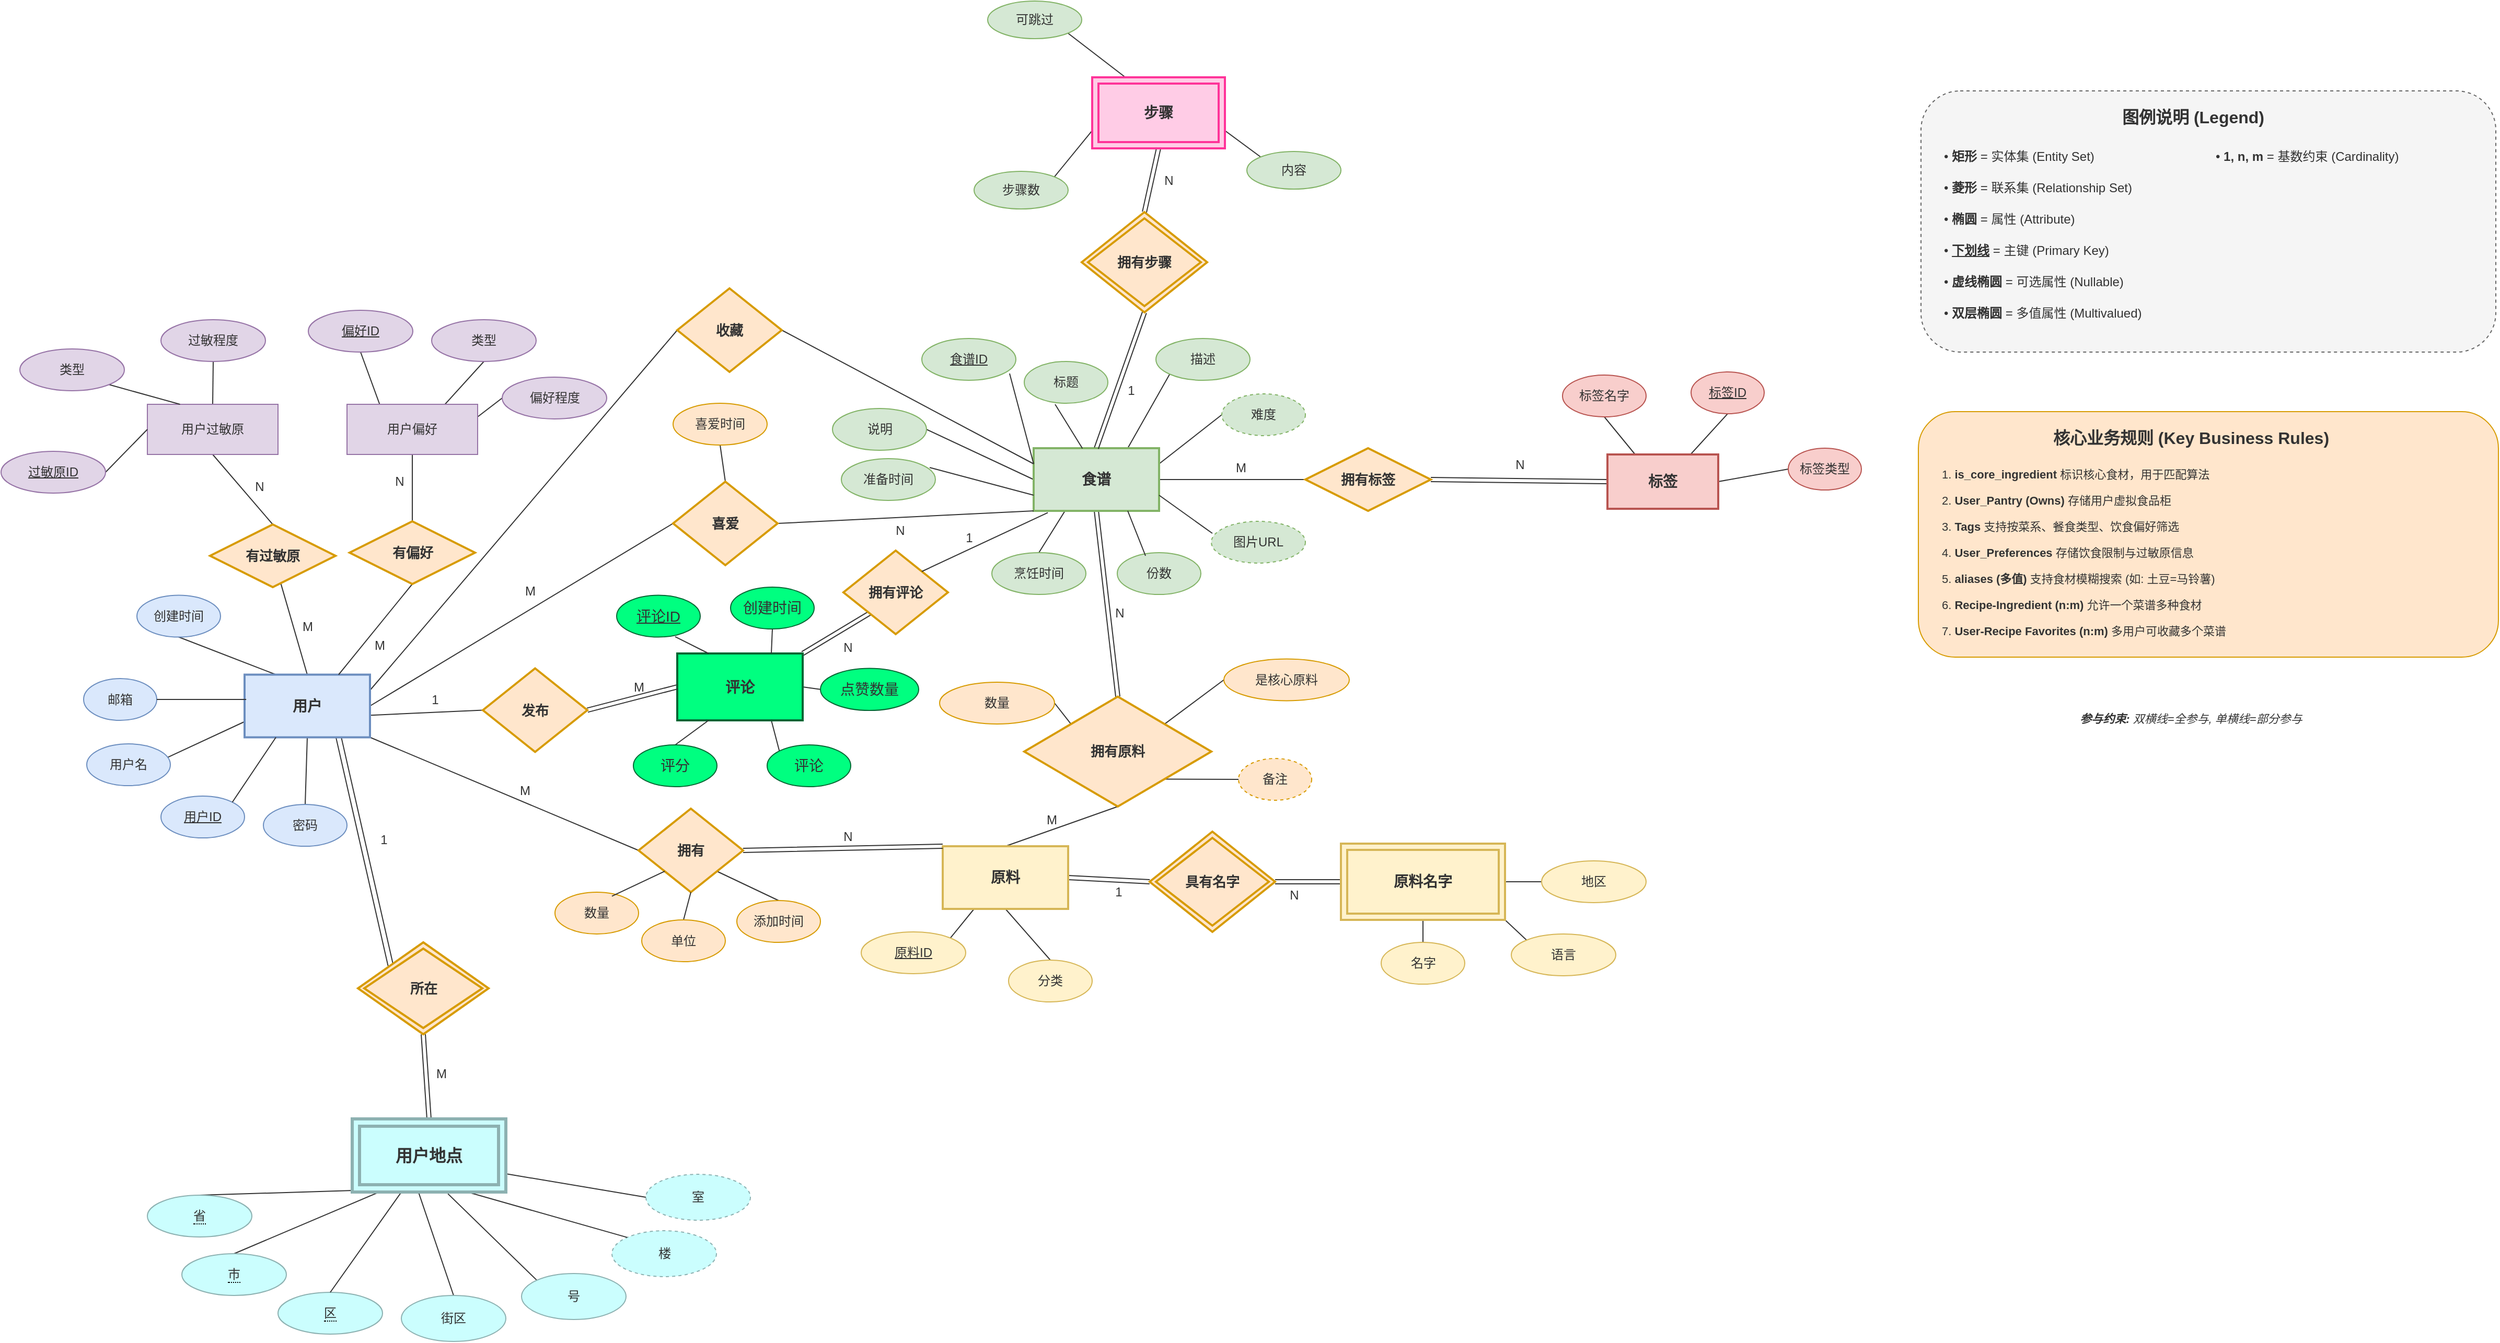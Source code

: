 <mxfile version="28.2.5">
  <diagram name="第 1 页" id="XgIQo4NafmfbC__hgtfv">
    <mxGraphModel dx="2222" dy="1648" grid="0" gridSize="10" guides="1" tooltips="1" connect="1" arrows="1" fold="1" page="0" pageScale="1" pageWidth="1169" pageHeight="827" background="#FFFFFF" math="0" shadow="0">
      <root>
        <mxCell id="0" />
        <mxCell id="1" parent="0" />
        <mxCell id="4LYANcPHWq9vuV5rM0Qy-9" style="rounded=0;orthogonalLoop=1;jettySize=auto;html=1;exitX=0.25;exitY=1;exitDx=0;exitDy=0;entryX=1;entryY=0;entryDx=0;entryDy=0;endArrow=none;endFill=0;strokeColor=#333333;" parent="1" source="4LYANcPHWq9vuV5rM0Qy-1" target="4LYANcPHWq9vuV5rM0Qy-2" edge="1">
          <mxGeometry relative="1" as="geometry" />
        </mxCell>
        <mxCell id="4LYANcPHWq9vuV5rM0Qy-12" style="rounded=0;orthogonalLoop=1;jettySize=auto;html=1;exitX=0.5;exitY=1;exitDx=0;exitDy=0;entryX=0.5;entryY=0;entryDx=0;entryDy=0;endArrow=none;endFill=0;strokeColor=#333333;" parent="1" source="4LYANcPHWq9vuV5rM0Qy-1" target="4LYANcPHWq9vuV5rM0Qy-4" edge="1">
          <mxGeometry relative="1" as="geometry" />
        </mxCell>
        <mxCell id="4LYANcPHWq9vuV5rM0Qy-44" style="rounded=0;orthogonalLoop=1;jettySize=auto;html=1;exitX=0.5;exitY=0;exitDx=0;exitDy=0;entryX=0.5;entryY=1;entryDx=0;entryDy=0;strokeColor=#333333;endArrow=none;endFill=0;" parent="1" source="4LYANcPHWq9vuV5rM0Qy-1" target="4LYANcPHWq9vuV5rM0Qy-34" edge="1">
          <mxGeometry relative="1" as="geometry" />
        </mxCell>
        <mxCell id="G42axheilwnnns442K1A-32" style="rounded=0;orthogonalLoop=1;jettySize=auto;html=1;exitX=1;exitY=0.5;exitDx=0;exitDy=0;entryX=0;entryY=0.5;entryDx=0;entryDy=0;shape=link;strokeColor=#333333;" parent="1" source="4LYANcPHWq9vuV5rM0Qy-1" target="G42axheilwnnns442K1A-31" edge="1">
          <mxGeometry relative="1" as="geometry" />
        </mxCell>
        <mxCell id="4LYANcPHWq9vuV5rM0Qy-1" value="&lt;b&gt;原料&lt;/b&gt;" style="rounded=0;whiteSpace=wrap;html=1;fillColor=#fff2cc;strokeColor=#d6b656;fontStyle=1;fontSize=14;strokeWidth=2;fontColor=#333333;" parent="1" vertex="1">
          <mxGeometry x="858" y="755" width="120" height="60" as="geometry" />
        </mxCell>
        <mxCell id="4LYANcPHWq9vuV5rM0Qy-2" value="&lt;u&gt;原料ID&lt;/u&gt;" style="ellipse;whiteSpace=wrap;html=1;fillColor=#fff2cc;strokeColor=#d6b656;fontColor=#333333;" parent="1" vertex="1">
          <mxGeometry x="780" y="837" width="100" height="40" as="geometry" />
        </mxCell>
        <mxCell id="4LYANcPHWq9vuV5rM0Qy-4" value="分类" style="ellipse;whiteSpace=wrap;html=1;fillColor=#fff2cc;strokeColor=#d6b656;fontColor=#333333;" parent="1" vertex="1">
          <mxGeometry x="921" y="864" width="80" height="40" as="geometry" />
        </mxCell>
        <mxCell id="4LYANcPHWq9vuV5rM0Qy-26" style="rounded=0;orthogonalLoop=1;jettySize=auto;html=1;exitX=0.75;exitY=0;exitDx=0;exitDy=0;entryX=0;entryY=1;entryDx=0;entryDy=0;strokeColor=#333333;startArrow=none;startFill=0;endArrow=none;endFill=0;" parent="1" source="4LYANcPHWq9vuV5rM0Qy-14" target="4LYANcPHWq9vuV5rM0Qy-17" edge="1">
          <mxGeometry relative="1" as="geometry" />
        </mxCell>
        <mxCell id="4LYANcPHWq9vuV5rM0Qy-27" style="rounded=0;orthogonalLoop=1;jettySize=auto;html=1;exitX=1;exitY=0.25;exitDx=0;exitDy=0;entryX=0;entryY=0.5;entryDx=0;entryDy=0;strokeColor=#333333;startArrow=none;startFill=0;endArrow=none;endFill=0;" parent="1" source="4LYANcPHWq9vuV5rM0Qy-14" target="4LYANcPHWq9vuV5rM0Qy-23" edge="1">
          <mxGeometry relative="1" as="geometry" />
        </mxCell>
        <mxCell id="4LYANcPHWq9vuV5rM0Qy-30" style="rounded=0;orthogonalLoop=1;jettySize=auto;html=1;exitX=0.25;exitY=1;exitDx=0;exitDy=0;entryX=0.5;entryY=0;entryDx=0;entryDy=0;strokeColor=#333333;startArrow=none;startFill=0;endArrow=none;endFill=0;" parent="1" source="4LYANcPHWq9vuV5rM0Qy-14" target="4LYANcPHWq9vuV5rM0Qy-20" edge="1">
          <mxGeometry relative="1" as="geometry" />
        </mxCell>
        <mxCell id="4LYANcPHWq9vuV5rM0Qy-32" style="rounded=0;orthogonalLoop=1;jettySize=auto;html=1;exitX=0;exitY=0.5;exitDx=0;exitDy=0;entryX=1;entryY=0.5;entryDx=0;entryDy=0;strokeColor=#333333;startArrow=none;startFill=0;endArrow=none;endFill=0;" parent="1" source="4LYANcPHWq9vuV5rM0Qy-14" target="4LYANcPHWq9vuV5rM0Qy-18" edge="1">
          <mxGeometry relative="1" as="geometry" />
        </mxCell>
        <mxCell id="4LYANcPHWq9vuV5rM0Qy-43" style="rounded=0;orthogonalLoop=1;jettySize=auto;html=1;exitX=0.5;exitY=1;exitDx=0;exitDy=0;entryX=0.5;entryY=0;entryDx=0;entryDy=0;strokeColor=#333333;endArrow=none;endFill=0;shape=link;" parent="1" source="4LYANcPHWq9vuV5rM0Qy-14" target="4LYANcPHWq9vuV5rM0Qy-34" edge="1">
          <mxGeometry relative="1" as="geometry" />
        </mxCell>
        <mxCell id="4LYANcPHWq9vuV5rM0Qy-100" style="rounded=0;orthogonalLoop=1;jettySize=auto;html=1;exitX=1;exitY=0.5;exitDx=0;exitDy=0;strokeColor=#333333;entryX=0;entryY=0.5;entryDx=0;entryDy=0;endArrow=none;endFill=0;" parent="1" source="4LYANcPHWq9vuV5rM0Qy-14" target="Pq-Qp5VGkldlwj48xMcH-34" edge="1">
          <mxGeometry relative="1" as="geometry">
            <mxPoint x="1208" y="404" as="targetPoint" />
          </mxGeometry>
        </mxCell>
        <mxCell id="4LYANcPHWq9vuV5rM0Qy-14" value="&lt;b&gt;食谱&lt;/b&gt;" style="rounded=0;whiteSpace=wrap;html=1;fillColor=#d5e8d4;strokeColor=#82B366;fontStyle=1;fontSize=14;strokeWidth=2;fontColor=#333333;" parent="1" vertex="1">
          <mxGeometry x="945" y="374" width="120" height="60" as="geometry" />
        </mxCell>
        <mxCell id="4LYANcPHWq9vuV5rM0Qy-15" value="&lt;u&gt;食谱ID&lt;/u&gt;" style="ellipse;whiteSpace=wrap;html=1;fillColor=#d5e8d4;strokeColor=#82b366;fontColor=#333333;" parent="1" vertex="1">
          <mxGeometry x="838" y="269" width="90" height="40" as="geometry" />
        </mxCell>
        <mxCell id="4LYANcPHWq9vuV5rM0Qy-16" value="标题" style="ellipse;whiteSpace=wrap;html=1;fillColor=#d5e8d4;strokeColor=#82b366;fontColor=#333333;" parent="1" vertex="1">
          <mxGeometry x="936" y="291" width="80" height="40" as="geometry" />
        </mxCell>
        <mxCell id="4LYANcPHWq9vuV5rM0Qy-17" value="描述" style="ellipse;whiteSpace=wrap;html=1;fillColor=#d5e8d4;strokeColor=#82b366;fontColor=#333333;" parent="1" vertex="1">
          <mxGeometry x="1062" y="269" width="90" height="40" as="geometry" />
        </mxCell>
        <mxCell id="4LYANcPHWq9vuV5rM0Qy-18" value="说明" style="ellipse;whiteSpace=wrap;html=1;fillColor=#d5e8d4;strokeColor=#82b366;fontColor=#333333;" parent="1" vertex="1">
          <mxGeometry x="752.5" y="336" width="90" height="40" as="geometry" />
        </mxCell>
        <mxCell id="4LYANcPHWq9vuV5rM0Qy-19" value="准备时间" style="ellipse;whiteSpace=wrap;html=1;fillColor=#d5e8d4;strokeColor=#82b366;fontColor=#333333;" parent="1" vertex="1">
          <mxGeometry x="761" y="384" width="90" height="40" as="geometry" />
        </mxCell>
        <mxCell id="4LYANcPHWq9vuV5rM0Qy-20" value="烹饪时间" style="ellipse;whiteSpace=wrap;html=1;fillColor=#d5e8d4;strokeColor=#82b366;fontColor=#333333;" parent="1" vertex="1">
          <mxGeometry x="905" y="474" width="90" height="40" as="geometry" />
        </mxCell>
        <mxCell id="4LYANcPHWq9vuV5rM0Qy-21" value="份数" style="ellipse;whiteSpace=wrap;html=1;fillColor=#d5e8d4;strokeColor=#82b366;fontColor=#333333;" parent="1" vertex="1">
          <mxGeometry x="1025" y="474" width="80" height="40" as="geometry" />
        </mxCell>
        <mxCell id="4LYANcPHWq9vuV5rM0Qy-22" value="图片URL" style="ellipse;whiteSpace=wrap;html=1;fillColor=#d5e8d4;strokeColor=#82b366;dashed=1;fontColor=#333333;" parent="1" vertex="1">
          <mxGeometry x="1115" y="444" width="90" height="40" as="geometry" />
        </mxCell>
        <mxCell id="4LYANcPHWq9vuV5rM0Qy-23" value="难度" style="ellipse;whiteSpace=wrap;html=1;fillColor=#d5e8d4;strokeColor=#82b366;dashed=1;fontColor=#333333;" parent="1" vertex="1">
          <mxGeometry x="1125" y="322" width="80" height="40" as="geometry" />
        </mxCell>
        <mxCell id="4LYANcPHWq9vuV5rM0Qy-25" style="rounded=0;orthogonalLoop=1;jettySize=auto;html=1;exitX=0.389;exitY=0.004;exitDx=0;exitDy=0;entryX=0.369;entryY=1.025;entryDx=0;entryDy=0;entryPerimeter=0;strokeColor=#333333;startArrow=none;startFill=0;exitPerimeter=0;endArrow=none;endFill=0;" parent="1" source="4LYANcPHWq9vuV5rM0Qy-14" target="4LYANcPHWq9vuV5rM0Qy-16" edge="1">
          <mxGeometry relative="1" as="geometry" />
        </mxCell>
        <mxCell id="4LYANcPHWq9vuV5rM0Qy-28" style="rounded=0;orthogonalLoop=1;jettySize=auto;html=1;exitX=1;exitY=0.75;exitDx=0;exitDy=0;entryX=0.011;entryY=0.288;entryDx=0;entryDy=0;entryPerimeter=0;strokeColor=#333333;startArrow=none;startFill=0;endArrow=none;endFill=0;" parent="1" source="4LYANcPHWq9vuV5rM0Qy-14" target="4LYANcPHWq9vuV5rM0Qy-22" edge="1">
          <mxGeometry relative="1" as="geometry" />
        </mxCell>
        <mxCell id="4LYANcPHWq9vuV5rM0Qy-29" style="rounded=0;orthogonalLoop=1;jettySize=auto;html=1;exitX=0.75;exitY=1;exitDx=0;exitDy=0;entryX=0.338;entryY=0.075;entryDx=0;entryDy=0;entryPerimeter=0;strokeColor=#333333;startArrow=none;startFill=0;endArrow=none;endFill=0;" parent="1" source="4LYANcPHWq9vuV5rM0Qy-14" target="4LYANcPHWq9vuV5rM0Qy-21" edge="1">
          <mxGeometry relative="1" as="geometry" />
        </mxCell>
        <mxCell id="4LYANcPHWq9vuV5rM0Qy-31" style="rounded=0;orthogonalLoop=1;jettySize=auto;html=1;exitX=0;exitY=0.75;exitDx=0;exitDy=0;entryX=0.939;entryY=0.213;entryDx=0;entryDy=0;entryPerimeter=0;strokeColor=#333333;startArrow=none;startFill=0;endArrow=none;endFill=0;" parent="1" source="4LYANcPHWq9vuV5rM0Qy-14" target="4LYANcPHWq9vuV5rM0Qy-19" edge="1">
          <mxGeometry relative="1" as="geometry" />
        </mxCell>
        <mxCell id="4LYANcPHWq9vuV5rM0Qy-33" style="rounded=0;orthogonalLoop=1;jettySize=auto;html=1;exitX=0;exitY=0.25;exitDx=0;exitDy=0;entryX=0.933;entryY=0.838;entryDx=0;entryDy=0;entryPerimeter=0;strokeColor=#333333;startArrow=none;startFill=0;endArrow=none;endFill=0;" parent="1" source="4LYANcPHWq9vuV5rM0Qy-14" target="4LYANcPHWq9vuV5rM0Qy-15" edge="1">
          <mxGeometry relative="1" as="geometry" />
        </mxCell>
        <mxCell id="4LYANcPHWq9vuV5rM0Qy-40" style="rounded=0;orthogonalLoop=1;jettySize=auto;html=1;exitX=1;exitY=0;exitDx=0;exitDy=0;entryX=0;entryY=0.5;entryDx=0;entryDy=0;strokeColor=#333333;endArrow=none;endFill=0;" parent="1" source="4LYANcPHWq9vuV5rM0Qy-34" target="4LYANcPHWq9vuV5rM0Qy-36" edge="1">
          <mxGeometry relative="1" as="geometry" />
        </mxCell>
        <mxCell id="4LYANcPHWq9vuV5rM0Qy-41" style="rounded=0;orthogonalLoop=1;jettySize=auto;html=1;exitX=1;exitY=1;exitDx=0;exitDy=0;entryX=0;entryY=0.5;entryDx=0;entryDy=0;strokeColor=#333333;endArrow=none;endFill=0;" parent="1" source="4LYANcPHWq9vuV5rM0Qy-34" target="4LYANcPHWq9vuV5rM0Qy-37" edge="1">
          <mxGeometry relative="1" as="geometry" />
        </mxCell>
        <mxCell id="4LYANcPHWq9vuV5rM0Qy-42" style="rounded=0;orthogonalLoop=1;jettySize=auto;html=1;exitX=0;exitY=0;exitDx=0;exitDy=0;entryX=1;entryY=0.5;entryDx=0;entryDy=0;strokeColor=#333333;endArrow=none;endFill=0;" parent="1" source="4LYANcPHWq9vuV5rM0Qy-34" target="4LYANcPHWq9vuV5rM0Qy-35" edge="1">
          <mxGeometry relative="1" as="geometry" />
        </mxCell>
        <mxCell id="4LYANcPHWq9vuV5rM0Qy-34" value="&lt;b&gt;拥有原料&lt;/b&gt;" style="rhombus;whiteSpace=wrap;html=1;fillColor=#ffe6cc;strokeColor=#d79b00;fontStyle=1;fontSize=13;strokeWidth=2;fontColor=#333333;" parent="1" vertex="1">
          <mxGeometry x="936" y="611.75" width="179" height="105.25" as="geometry" />
        </mxCell>
        <mxCell id="4LYANcPHWq9vuV5rM0Qy-35" value="数量" style="ellipse;whiteSpace=wrap;html=1;fillColor=#ffe6cc;strokeColor=#d79b00;fontColor=#333333;" parent="1" vertex="1">
          <mxGeometry x="855" y="598" width="110" height="40" as="geometry" />
        </mxCell>
        <mxCell id="4LYANcPHWq9vuV5rM0Qy-36" value="是核心原料" style="ellipse;whiteSpace=wrap;html=1;fillColor=#ffe6cc;strokeColor=#d79b00;fontColor=#333333;" parent="1" vertex="1">
          <mxGeometry x="1127" y="575.75" width="120" height="40" as="geometry" />
        </mxCell>
        <mxCell id="4LYANcPHWq9vuV5rM0Qy-37" value="备注" style="ellipse;whiteSpace=wrap;html=1;fillColor=#ffe6cc;strokeColor=#d79b00;dashed=1;fontColor=#333333;" parent="1" vertex="1">
          <mxGeometry x="1141" y="671" width="70" height="40" as="geometry" />
        </mxCell>
        <mxCell id="4LYANcPHWq9vuV5rM0Qy-56" style="rounded=0;orthogonalLoop=1;jettySize=auto;html=1;exitX=0;exitY=0.75;exitDx=0;exitDy=0;entryX=0.961;entryY=0.33;entryDx=0;entryDy=0;strokeColor=#333333;endArrow=none;endFill=0;entryPerimeter=0;" parent="1" source="4LYANcPHWq9vuV5rM0Qy-46" target="4LYANcPHWq9vuV5rM0Qy-48" edge="1">
          <mxGeometry relative="1" as="geometry" />
        </mxCell>
        <mxCell id="4LYANcPHWq9vuV5rM0Qy-58" style="rounded=0;orthogonalLoop=1;jettySize=auto;html=1;exitX=0.25;exitY=0;exitDx=0;exitDy=0;entryX=0.5;entryY=1;entryDx=0;entryDy=0;strokeColor=#333333;endArrow=none;endFill=0;" parent="1" source="4LYANcPHWq9vuV5rM0Qy-46" target="4LYANcPHWq9vuV5rM0Qy-51" edge="1">
          <mxGeometry relative="1" as="geometry" />
        </mxCell>
        <mxCell id="4LYANcPHWq9vuV5rM0Qy-59" style="rounded=0;orthogonalLoop=1;jettySize=auto;html=1;exitX=0.5;exitY=1;exitDx=0;exitDy=0;entryX=0.5;entryY=0;entryDx=0;entryDy=0;strokeColor=#333333;endArrow=none;endFill=0;" parent="1" source="4LYANcPHWq9vuV5rM0Qy-46" target="4LYANcPHWq9vuV5rM0Qy-50" edge="1">
          <mxGeometry relative="1" as="geometry" />
        </mxCell>
        <mxCell id="4LYANcPHWq9vuV5rM0Qy-82" style="rounded=0;orthogonalLoop=1;jettySize=auto;html=1;exitX=1;exitY=1;exitDx=0;exitDy=0;entryX=0;entryY=0.5;entryDx=0;entryDy=0;strokeColor=#333333;endArrow=none;endFill=0;" parent="1" source="4LYANcPHWq9vuV5rM0Qy-46" target="4LYANcPHWq9vuV5rM0Qy-72" edge="1">
          <mxGeometry relative="1" as="geometry" />
        </mxCell>
        <mxCell id="4LYANcPHWq9vuV5rM0Qy-86" style="rounded=0;orthogonalLoop=1;jettySize=auto;html=1;exitX=1;exitY=0.5;exitDx=0;exitDy=0;entryX=0;entryY=0.5;entryDx=0;entryDy=0;strokeColor=#333333;endArrow=none;endFill=0;" parent="1" source="4LYANcPHWq9vuV5rM0Qy-46" target="4LYANcPHWq9vuV5rM0Qy-85" edge="1">
          <mxGeometry relative="1" as="geometry" />
        </mxCell>
        <mxCell id="Ztesn_iidaRLeLfR7DhW-21" style="rounded=0;orthogonalLoop=1;jettySize=auto;html=1;exitX=0.986;exitY=0.649;exitDx=0;exitDy=0;entryX=0;entryY=0.5;entryDx=0;entryDy=0;endArrow=none;endFill=0;strokeColor=#333333;exitPerimeter=0;" parent="1" source="4LYANcPHWq9vuV5rM0Qy-46" target="Ztesn_iidaRLeLfR7DhW-19" edge="1">
          <mxGeometry relative="1" as="geometry" />
        </mxCell>
        <mxCell id="Pq-Qp5VGkldlwj48xMcH-13" style="rounded=0;orthogonalLoop=1;jettySize=auto;html=1;exitX=0.5;exitY=0;exitDx=0;exitDy=0;endArrow=none;endFill=0;strokeColor=#333333;" parent="1" source="4LYANcPHWq9vuV5rM0Qy-46" target="Pq-Qp5VGkldlwj48xMcH-12" edge="1">
          <mxGeometry relative="1" as="geometry" />
        </mxCell>
        <mxCell id="ck9IUKkeBXYCFq2-rSwv-2" style="rounded=0;orthogonalLoop=1;jettySize=auto;html=1;exitX=1;exitY=0.25;exitDx=0;exitDy=0;strokeColor=#333333;endArrow=none;endFill=0;entryX=0;entryY=0.5;entryDx=0;entryDy=0;" edge="1" parent="1" source="4LYANcPHWq9vuV5rM0Qy-46" target="ck9IUKkeBXYCFq2-rSwv-1">
          <mxGeometry relative="1" as="geometry">
            <mxPoint x="592.842" y="264.316" as="targetPoint" />
          </mxGeometry>
        </mxCell>
        <mxCell id="ck9IUKkeBXYCFq2-rSwv-7" style="rounded=0;orthogonalLoop=1;jettySize=auto;html=1;exitX=0.75;exitY=1;exitDx=0;exitDy=0;entryX=0;entryY=0;entryDx=0;entryDy=0;shape=link;strokeColor=#333333;width=-5;" edge="1" parent="1" source="4LYANcPHWq9vuV5rM0Qy-46" target="ck9IUKkeBXYCFq2-rSwv-28">
          <mxGeometry relative="1" as="geometry">
            <mxPoint x="355.1" y="823.88" as="targetPoint" />
          </mxGeometry>
        </mxCell>
        <mxCell id="4LYANcPHWq9vuV5rM0Qy-46" value="&lt;b&gt;用户&lt;/b&gt;" style="rounded=0;whiteSpace=wrap;html=1;fillColor=#dae8fc;strokeColor=#6c8ebf;fontStyle=1;fontSize=14;strokeWidth=2;fontColor=#333333;" parent="1" vertex="1">
          <mxGeometry x="190" y="590.75" width="120" height="60" as="geometry" />
        </mxCell>
        <mxCell id="4LYANcPHWq9vuV5rM0Qy-47" value="&lt;u&gt;用户ID&lt;/u&gt;" style="ellipse;whiteSpace=wrap;html=1;fillColor=#dae8fc;strokeColor=#6c8ebf;fontColor=#333333;" parent="1" vertex="1">
          <mxGeometry x="110" y="707" width="80" height="40" as="geometry" />
        </mxCell>
        <mxCell id="4LYANcPHWq9vuV5rM0Qy-48" value="用户名" style="ellipse;whiteSpace=wrap;html=1;fillColor=#dae8fc;strokeColor=#6c8ebf;fontColor=#333333;" parent="1" vertex="1">
          <mxGeometry x="39" y="657" width="80" height="40" as="geometry" />
        </mxCell>
        <mxCell id="4LYANcPHWq9vuV5rM0Qy-49" value="邮箱" style="ellipse;whiteSpace=wrap;html=1;fillColor=#dae8fc;strokeColor=#6c8ebf;fontColor=#333333;" parent="1" vertex="1">
          <mxGeometry x="36" y="594.5" width="70" height="40" as="geometry" />
        </mxCell>
        <mxCell id="4LYANcPHWq9vuV5rM0Qy-50" value="密码" style="ellipse;whiteSpace=wrap;html=1;fillColor=#dae8fc;strokeColor=#6c8ebf;fontColor=#333333;" parent="1" vertex="1">
          <mxGeometry x="208" y="715" width="80" height="40" as="geometry" />
        </mxCell>
        <mxCell id="4LYANcPHWq9vuV5rM0Qy-51" value="创建时间" style="ellipse;whiteSpace=wrap;html=1;fillColor=#dae8fc;strokeColor=#6c8ebf;fontColor=#333333;" parent="1" vertex="1">
          <mxGeometry x="87" y="514.75" width="80" height="40" as="geometry" />
        </mxCell>
        <mxCell id="4LYANcPHWq9vuV5rM0Qy-55" style="rounded=0;orthogonalLoop=1;jettySize=auto;html=1;exitX=0.25;exitY=1;exitDx=0;exitDy=0;entryX=1;entryY=0;entryDx=0;entryDy=0;strokeColor=#333333;endArrow=none;endFill=0;" parent="1" source="4LYANcPHWq9vuV5rM0Qy-46" target="4LYANcPHWq9vuV5rM0Qy-47" edge="1">
          <mxGeometry relative="1" as="geometry" />
        </mxCell>
        <mxCell id="4LYANcPHWq9vuV5rM0Qy-57" style="rounded=0;orthogonalLoop=1;jettySize=auto;html=1;exitX=0.013;exitY=0.395;exitDx=0;exitDy=0;entryX=1;entryY=0.5;entryDx=0;entryDy=0;strokeColor=#333333;endArrow=none;endFill=0;exitPerimeter=0;" parent="1" source="4LYANcPHWq9vuV5rM0Qy-46" target="4LYANcPHWq9vuV5rM0Qy-49" edge="1">
          <mxGeometry relative="1" as="geometry" />
        </mxCell>
        <mxCell id="4LYANcPHWq9vuV5rM0Qy-76" style="rounded=0;orthogonalLoop=1;jettySize=auto;html=1;exitX=1;exitY=0.5;exitDx=0;exitDy=0;entryX=0;entryY=0;entryDx=0;entryDy=0;shape=link;strokeColor=#333333;" parent="1" source="4LYANcPHWq9vuV5rM0Qy-72" target="4LYANcPHWq9vuV5rM0Qy-1" edge="1">
          <mxGeometry relative="1" as="geometry" />
        </mxCell>
        <mxCell id="4LYANcPHWq9vuV5rM0Qy-81" style="rounded=0;orthogonalLoop=1;jettySize=auto;html=1;exitX=1;exitY=1;exitDx=0;exitDy=0;entryX=0.5;entryY=0;entryDx=0;entryDy=0;endArrow=none;endFill=0;strokeColor=#333333;" parent="1" source="4LYANcPHWq9vuV5rM0Qy-72" target="4LYANcPHWq9vuV5rM0Qy-79" edge="1">
          <mxGeometry relative="1" as="geometry" />
        </mxCell>
        <mxCell id="4LYANcPHWq9vuV5rM0Qy-72" value="&lt;b&gt;拥有&lt;/b&gt;" style="rhombus;whiteSpace=wrap;html=1;fillColor=#ffe6cc;strokeColor=#d79b00;fontStyle=1;fontSize=13;strokeWidth=2;fontColor=#333333;" parent="1" vertex="1">
          <mxGeometry x="567" y="719" width="100" height="80" as="geometry" />
        </mxCell>
        <mxCell id="4LYANcPHWq9vuV5rM0Qy-78" value="数量" style="ellipse;whiteSpace=wrap;html=1;fillColor=#ffe6cc;strokeColor=#d79b00;fontColor=#333333;" parent="1" vertex="1">
          <mxGeometry x="487" y="799" width="80" height="40" as="geometry" />
        </mxCell>
        <mxCell id="4LYANcPHWq9vuV5rM0Qy-79" value="添加时间" style="ellipse;whiteSpace=wrap;html=1;fillColor=#ffe6cc;strokeColor=#d79b00;fontColor=#333333;" parent="1" vertex="1">
          <mxGeometry x="661" y="807" width="80" height="40" as="geometry" />
        </mxCell>
        <mxCell id="4LYANcPHWq9vuV5rM0Qy-80" style="rounded=0;orthogonalLoop=1;jettySize=auto;html=1;exitX=0;exitY=1;exitDx=0;exitDy=0;entryX=0.681;entryY=0.096;entryDx=0;entryDy=0;entryPerimeter=0;endArrow=none;endFill=0;strokeColor=#333333;" parent="1" source="4LYANcPHWq9vuV5rM0Qy-72" target="4LYANcPHWq9vuV5rM0Qy-78" edge="1">
          <mxGeometry relative="1" as="geometry" />
        </mxCell>
        <mxCell id="4LYANcPHWq9vuV5rM0Qy-87" style="rounded=0;orthogonalLoop=1;jettySize=auto;html=1;exitX=1;exitY=0.5;exitDx=0;exitDy=0;entryX=0;entryY=1;entryDx=0;entryDy=0;strokeColor=#333333;endArrow=none;endFill=0;" parent="1" source="4LYANcPHWq9vuV5rM0Qy-85" target="4LYANcPHWq9vuV5rM0Qy-14" edge="1">
          <mxGeometry relative="1" as="geometry" />
        </mxCell>
        <mxCell id="4LYANcPHWq9vuV5rM0Qy-89" style="rounded=0;orthogonalLoop=1;jettySize=auto;html=1;exitX=0.5;exitY=0;exitDx=0;exitDy=0;entryX=0.5;entryY=1;entryDx=0;entryDy=0;endArrow=none;endFill=0;strokeColor=#333333;" parent="1" source="4LYANcPHWq9vuV5rM0Qy-85" target="4LYANcPHWq9vuV5rM0Qy-88" edge="1">
          <mxGeometry relative="1" as="geometry" />
        </mxCell>
        <mxCell id="4LYANcPHWq9vuV5rM0Qy-85" value="&lt;b&gt;喜爱&lt;/b&gt;" style="rhombus;whiteSpace=wrap;html=1;fillColor=#ffe6cc;strokeColor=#d79b00;fontStyle=1;fontSize=13;strokeWidth=2;fontColor=#333333;" parent="1" vertex="1">
          <mxGeometry x="600" y="406" width="100" height="80" as="geometry" />
        </mxCell>
        <mxCell id="4LYANcPHWq9vuV5rM0Qy-88" value="喜爱时间" style="ellipse;whiteSpace=wrap;html=1;fillColor=#ffe6cc;strokeColor=#d79b00;fontColor=#333333;" parent="1" vertex="1">
          <mxGeometry x="600" y="331" width="90" height="40" as="geometry" />
        </mxCell>
        <mxCell id="4LYANcPHWq9vuV5rM0Qy-97" style="rounded=0;orthogonalLoop=1;jettySize=auto;html=1;exitX=0.75;exitY=0;exitDx=0;exitDy=0;entryX=0.5;entryY=1;entryDx=0;entryDy=0;strokeColor=#333333;endArrow=none;endFill=0;" parent="1" source="Pq-Qp5VGkldlwj48xMcH-30" target="4LYANcPHWq9vuV5rM0Qy-91" edge="1">
          <mxGeometry relative="1" as="geometry">
            <mxPoint x="1579" y="378" as="sourcePoint" />
          </mxGeometry>
        </mxCell>
        <mxCell id="4LYANcPHWq9vuV5rM0Qy-98" style="rounded=0;orthogonalLoop=1;jettySize=auto;html=1;exitX=0.25;exitY=0;exitDx=0;exitDy=0;strokeColor=#333333;endArrow=none;endFill=0;entryX=0.5;entryY=1;entryDx=0;entryDy=0;" parent="1" source="Pq-Qp5VGkldlwj48xMcH-30" target="4LYANcPHWq9vuV5rM0Qy-92" edge="1">
          <mxGeometry relative="1" as="geometry">
            <mxPoint x="1519" y="378" as="sourcePoint" />
            <mxPoint x="1515" y="340" as="targetPoint" />
          </mxGeometry>
        </mxCell>
        <mxCell id="4LYANcPHWq9vuV5rM0Qy-91" value="&lt;u&gt;标签ID&lt;/u&gt;" style="ellipse;whiteSpace=wrap;html=1;fillColor=#f8cecc;strokeColor=#b85450;fontColor=#333333;" parent="1" vertex="1">
          <mxGeometry x="1574" y="301" width="70" height="40" as="geometry" />
        </mxCell>
        <mxCell id="4LYANcPHWq9vuV5rM0Qy-92" value="标签名字" style="ellipse;whiteSpace=wrap;html=1;fillColor=#f8cecc;strokeColor=#b85450;fontColor=#333333;" parent="1" vertex="1">
          <mxGeometry x="1451" y="304" width="80" height="40" as="geometry" />
        </mxCell>
        <mxCell id="4LYANcPHWq9vuV5rM0Qy-103" style="rounded=0;orthogonalLoop=1;jettySize=auto;html=1;exitX=1;exitY=0.5;exitDx=0;exitDy=0;entryX=0;entryY=0.5;entryDx=0;entryDy=0;shape=link;strokeColor=#333333;" parent="1" source="Pq-Qp5VGkldlwj48xMcH-34" target="Pq-Qp5VGkldlwj48xMcH-30" edge="1">
          <mxGeometry relative="1" as="geometry">
            <mxPoint x="1317" y="404" as="sourcePoint" />
            <mxPoint x="1489" y="406" as="targetPoint" />
          </mxGeometry>
        </mxCell>
        <mxCell id="4LYANcPHWq9vuV5rM0Qy-104" value="" style="rounded=1;whiteSpace=wrap;html=1;fillColor=#f5f5f5;strokeColor=#666666;fontColor=#333333;dashed=1;align=left;verticalAlign=top;" parent="1" vertex="1">
          <mxGeometry x="1794" y="32" width="550" height="250" as="geometry" />
        </mxCell>
        <mxCell id="4LYANcPHWq9vuV5rM0Qy-105" value="&lt;b&gt;&lt;font style=&quot;font-size: 16px;&quot;&gt;图例说明 (Legend)&lt;/font&gt;&lt;/b&gt;" style="text;html=1;align=center;verticalAlign=middle;resizable=0;points=[];autosize=1;fontColor=#333333;" parent="1" vertex="1">
          <mxGeometry x="1964" y="42" width="180" height="30" as="geometry" />
        </mxCell>
        <mxCell id="4LYANcPHWq9vuV5rM0Qy-106" value="• &lt;b&gt;矩形&lt;/b&gt; = 实体集 (Entity Set)" style="text;html=1;align=left;verticalAlign=middle;resizable=0;points=[];autosize=1;fontSize=12;fontColor=#333333;" parent="1" vertex="1">
          <mxGeometry x="1814" y="82" width="220" height="25" as="geometry" />
        </mxCell>
        <mxCell id="4LYANcPHWq9vuV5rM0Qy-107" value="• &lt;b&gt;菱形&lt;/b&gt; = 联系集 (Relationship Set)" style="text;html=1;align=left;verticalAlign=middle;resizable=0;points=[];autosize=1;fontSize=12;fontColor=#333333;" parent="1" vertex="1">
          <mxGeometry x="1814" y="112" width="260" height="25" as="geometry" />
        </mxCell>
        <mxCell id="4LYANcPHWq9vuV5rM0Qy-108" value="• &lt;b&gt;椭圆&lt;/b&gt; = 属性 (Attribute)" style="text;html=1;align=left;verticalAlign=middle;resizable=0;points=[];autosize=1;fontSize=12;fontColor=#333333;" parent="1" vertex="1">
          <mxGeometry x="1814" y="142" width="210" height="25" as="geometry" />
        </mxCell>
        <mxCell id="4LYANcPHWq9vuV5rM0Qy-109" value="• &lt;b&gt;&lt;u&gt;下划线&lt;/u&gt;&lt;/b&gt; = 主键 (Primary Key)" style="text;html=1;align=left;verticalAlign=middle;resizable=0;points=[];autosize=1;fontSize=12;fontColor=#333333;" parent="1" vertex="1">
          <mxGeometry x="1814" y="172" width="240" height="25" as="geometry" />
        </mxCell>
        <mxCell id="4LYANcPHWq9vuV5rM0Qy-110" value="• &lt;b&gt;虚线椭圆&lt;/b&gt; = 可选属性 (Nullable)" style="text;html=1;align=left;verticalAlign=middle;resizable=0;points=[];autosize=1;fontSize=12;fontColor=#333333;" parent="1" vertex="1">
          <mxGeometry x="1814" y="202" width="260" height="25" as="geometry" />
        </mxCell>
        <mxCell id="4LYANcPHWq9vuV5rM0Qy-111" value="• &lt;b&gt;双层椭圆&lt;/b&gt; = 多值属性 (Multivalued)" style="text;html=1;align=left;verticalAlign=middle;resizable=0;points=[];autosize=1;fontSize=12;fontColor=#333333;" parent="1" vertex="1">
          <mxGeometry x="1814" y="232" width="280" height="25" as="geometry" />
        </mxCell>
        <mxCell id="4LYANcPHWq9vuV5rM0Qy-112" value="• &lt;b&gt;1, n, m&lt;/b&gt; = 基数约束 (Cardinality)" style="text;html=1;align=left;verticalAlign=middle;resizable=0;points=[];autosize=1;fontSize=12;fontColor=#333333;" parent="1" vertex="1">
          <mxGeometry x="2074" y="82" width="250" height="25" as="geometry" />
        </mxCell>
        <mxCell id="4LYANcPHWq9vuV5rM0Qy-113" value="" style="rounded=1;whiteSpace=wrap;html=1;fillColor=#ffe6cc;strokeColor=#d79b00;align=left;verticalAlign=top;fontColor=#333333;" parent="1" vertex="1">
          <mxGeometry x="1791.5" y="339" width="555" height="235" as="geometry" />
        </mxCell>
        <mxCell id="4LYANcPHWq9vuV5rM0Qy-114" value="&lt;b&gt;&lt;font style=&quot;font-size: 16px;&quot;&gt;核心业务规则 (Key Business Rules)&lt;/font&gt;&lt;/b&gt;" style="text;html=1;align=center;verticalAlign=middle;resizable=0;points=[];autosize=1;fontColor=#333333;" parent="1" vertex="1">
          <mxGeometry x="1901.5" y="349" width="300" height="30" as="geometry" />
        </mxCell>
        <mxCell id="4LYANcPHWq9vuV5rM0Qy-115" value="1. &lt;b&gt;is_core_ingredient&lt;/b&gt; 标识核心食材，用于匹配算法" style="text;html=1;align=left;verticalAlign=middle;resizable=0;points=[];autosize=1;fontSize=11;fontColor=#333333;" parent="1" vertex="1">
          <mxGeometry x="1811.5" y="389" width="350" height="20" as="geometry" />
        </mxCell>
        <mxCell id="4LYANcPHWq9vuV5rM0Qy-116" value="2. &lt;b&gt;User_Pantry (Owns)&lt;/b&gt; 存储用户虚拟食品柜" style="text;html=1;align=left;verticalAlign=middle;resizable=0;points=[];autosize=1;fontSize=11;fontColor=#333333;" parent="1" vertex="1">
          <mxGeometry x="1811.5" y="414" width="340" height="20" as="geometry" />
        </mxCell>
        <mxCell id="4LYANcPHWq9vuV5rM0Qy-117" value="3. &lt;b&gt;Tags&lt;/b&gt; 支持按菜系、餐食类型、饮食偏好筛选" style="text;html=1;align=left;verticalAlign=middle;resizable=0;points=[];autosize=1;fontSize=11;fontColor=#333333;" parent="1" vertex="1">
          <mxGeometry x="1811.5" y="439" width="360" height="20" as="geometry" />
        </mxCell>
        <mxCell id="4LYANcPHWq9vuV5rM0Qy-118" value="4. &lt;b&gt;User_Preferences&lt;/b&gt; 存储饮食限制与过敏原信息" style="text;html=1;align=left;verticalAlign=middle;resizable=0;points=[];autosize=1;fontSize=11;fontColor=#333333;" parent="1" vertex="1">
          <mxGeometry x="1811.5" y="464" width="380" height="20" as="geometry" />
        </mxCell>
        <mxCell id="4LYANcPHWq9vuV5rM0Qy-119" value="5. &lt;b&gt;aliases (多值)&lt;/b&gt; 支持食材模糊搜索 (如: 土豆=马铃薯)" style="text;html=1;align=left;verticalAlign=middle;resizable=0;points=[];autosize=1;fontSize=11;fontColor=#333333;" parent="1" vertex="1">
          <mxGeometry x="1811.5" y="489" width="420" height="20" as="geometry" />
        </mxCell>
        <mxCell id="4LYANcPHWq9vuV5rM0Qy-120" value="6. &lt;b&gt;Recipe-Ingredient (n:m)&lt;/b&gt; 允许一个菜谱多种食材" style="text;html=1;align=left;verticalAlign=middle;resizable=0;points=[];autosize=1;fontSize=11;fontColor=#333333;" parent="1" vertex="1">
          <mxGeometry x="1811.5" y="514" width="400" height="20" as="geometry" />
        </mxCell>
        <mxCell id="4LYANcPHWq9vuV5rM0Qy-121" value="7. &lt;b&gt;User-Recipe Favorites (n:m)&lt;/b&gt; 多用户可收藏多个菜谱" style="text;html=1;align=left;verticalAlign=middle;resizable=0;points=[];autosize=1;fontSize=11;fontColor=#333333;" parent="1" vertex="1">
          <mxGeometry x="1811.5" y="539" width="420" height="20" as="geometry" />
        </mxCell>
        <mxCell id="4LYANcPHWq9vuV5rM0Qy-122" value="&lt;b&gt;参与约束:&lt;/b&gt;&amp;nbsp;双横线=全参与, 单横线=部分参与" style="text;html=1;align=center;verticalAlign=middle;resizable=0;points=[];autosize=1;fontSize=11;fontColor=#333333;fontStyle=2;" parent="1" vertex="1">
          <mxGeometry x="1936" y="620" width="231" height="25" as="geometry" />
        </mxCell>
        <mxCell id="Ztesn_iidaRLeLfR7DhW-6" style="rounded=0;orthogonalLoop=1;jettySize=auto;html=1;exitX=0.5;exitY=1;exitDx=0;exitDy=0;entryX=0.5;entryY=0;entryDx=0;entryDy=0;shape=link;strokeColor=#333333;" parent="1" source="fGZl--ZOmI5c5a0cFDRq-47" target="fGZl--ZOmI5c5a0cFDRq-44" edge="1">
          <mxGeometry relative="1" as="geometry">
            <mxPoint x="1062" y="88.0" as="sourcePoint" />
            <mxPoint x="1057" y="155" as="targetPoint" />
          </mxGeometry>
        </mxCell>
        <mxCell id="Ztesn_iidaRLeLfR7DhW-15" style="rounded=0;orthogonalLoop=1;jettySize=auto;html=1;exitX=0;exitY=0.75;exitDx=0;exitDy=0;entryX=1;entryY=0;entryDx=0;entryDy=0;strokeColor=#333333;endArrow=none;endFill=0;" parent="1" source="fGZl--ZOmI5c5a0cFDRq-47" target="Ztesn_iidaRLeLfR7DhW-4" edge="1">
          <mxGeometry relative="1" as="geometry">
            <mxPoint x="1002" y="73.0" as="sourcePoint" />
          </mxGeometry>
        </mxCell>
        <mxCell id="Ztesn_iidaRLeLfR7DhW-16" style="rounded=0;orthogonalLoop=1;jettySize=auto;html=1;exitX=1;exitY=0.75;exitDx=0;exitDy=0;entryX=0;entryY=0;entryDx=0;entryDy=0;strokeColor=#333333;endArrow=none;endFill=0;" parent="1" source="fGZl--ZOmI5c5a0cFDRq-47" target="Ztesn_iidaRLeLfR7DhW-9" edge="1">
          <mxGeometry relative="1" as="geometry">
            <mxPoint x="1122" y="73.0" as="sourcePoint" />
          </mxGeometry>
        </mxCell>
        <mxCell id="Ztesn_iidaRLeLfR7DhW-4" value="&lt;font color=&quot;#333333&quot;&gt;步骤数&lt;/font&gt;" style="ellipse;whiteSpace=wrap;html=1;fillColor=light-dark(#d5e8d4, #ffcce6);strokeColor=light-dark(#82b366, #ff3399);fontColor=#333333;" parent="1" vertex="1">
          <mxGeometry x="888" y="109" width="90" height="36" as="geometry" />
        </mxCell>
        <mxCell id="Ztesn_iidaRLeLfR7DhW-7" style="rounded=0;orthogonalLoop=1;jettySize=auto;html=1;exitX=0.5;exitY=1;exitDx=0;exitDy=0;entryX=0.5;entryY=0;entryDx=0;entryDy=0;strokeColor=#333333;endArrow=none;endFill=0;shape=link;" parent="1" source="fGZl--ZOmI5c5a0cFDRq-44" target="4LYANcPHWq9vuV5rM0Qy-14" edge="1">
          <mxGeometry relative="1" as="geometry">
            <mxPoint x="1057" y="235" as="sourcePoint" />
          </mxGeometry>
        </mxCell>
        <mxCell id="Ztesn_iidaRLeLfR7DhW-9" value="&lt;font color=&quot;#333333&quot;&gt;内容&lt;/font&gt;" style="ellipse;whiteSpace=wrap;html=1;fillColor=light-dark(#d5e8d4, #ffcce6);strokeColor=light-dark(#82b366, #ff3399);fontColor=#333333;" parent="1" vertex="1">
          <mxGeometry x="1149" y="90" width="90" height="36" as="geometry" />
        </mxCell>
        <mxCell id="Ztesn_iidaRLeLfR7DhW-23" style="rounded=0;orthogonalLoop=1;jettySize=auto;html=1;exitX=1;exitY=0;exitDx=0;exitDy=0;entryX=0;entryY=1;entryDx=0;entryDy=0;endArrow=none;endFill=0;strokeColor=#333333;shape=link;" parent="1" source="Ztesn_iidaRLeLfR7DhW-17" target="Ztesn_iidaRLeLfR7DhW-20" edge="1">
          <mxGeometry relative="1" as="geometry" />
        </mxCell>
        <mxCell id="fGZl--ZOmI5c5a0cFDRq-28" style="rounded=0;orthogonalLoop=1;jettySize=auto;html=1;exitX=0.75;exitY=1;exitDx=0;exitDy=0;entryX=0;entryY=0;entryDx=0;entryDy=0;endArrow=none;endFill=0;strokeColor=#333333;" parent="1" source="Ztesn_iidaRLeLfR7DhW-17" target="fGZl--ZOmI5c5a0cFDRq-24" edge="1">
          <mxGeometry relative="1" as="geometry" />
        </mxCell>
        <mxCell id="fGZl--ZOmI5c5a0cFDRq-53" style="rounded=0;orthogonalLoop=1;jettySize=auto;html=1;exitX=1;exitY=0.5;exitDx=0;exitDy=0;entryX=0;entryY=0.5;entryDx=0;entryDy=0;strokeColor=#333333;endArrow=none;endFill=0;" parent="1" source="Ztesn_iidaRLeLfR7DhW-17" target="fGZl--ZOmI5c5a0cFDRq-52" edge="1">
          <mxGeometry relative="1" as="geometry" />
        </mxCell>
        <mxCell id="Ztesn_iidaRLeLfR7DhW-17" value="&lt;b&gt;&lt;font style=&quot;color: rgb(51, 51, 51);&quot;&gt;评论&lt;/font&gt;&lt;/b&gt;" style="rounded=0;whiteSpace=wrap;html=1;fillColor=#00FF80;strokeColor=#006633;fontStyle=1;fontSize=14;strokeWidth=2;fontColor=#333333;" parent="1" vertex="1">
          <mxGeometry x="604" y="570.5" width="120" height="64" as="geometry" />
        </mxCell>
        <mxCell id="Ztesn_iidaRLeLfR7DhW-22" style="rounded=0;orthogonalLoop=1;jettySize=auto;html=1;exitX=1;exitY=0.5;exitDx=0;exitDy=0;entryX=0;entryY=0.5;entryDx=0;entryDy=0;shape=link;strokeColor=#333333;" parent="1" source="Ztesn_iidaRLeLfR7DhW-19" target="Ztesn_iidaRLeLfR7DhW-17" edge="1">
          <mxGeometry relative="1" as="geometry" />
        </mxCell>
        <mxCell id="Ztesn_iidaRLeLfR7DhW-19" value="&lt;b&gt;&lt;font style=&quot;color: rgb(51, 51, 51);&quot;&gt;发布&lt;/font&gt;&lt;/b&gt;" style="rhombus;whiteSpace=wrap;html=1;fillColor=#ffe6cc;strokeColor=#d79b00;fontStyle=1;fontSize=13;strokeWidth=2;fontColor=#333333;" parent="1" vertex="1">
          <mxGeometry x="418" y="584.75" width="100" height="80" as="geometry" />
        </mxCell>
        <mxCell id="Ztesn_iidaRLeLfR7DhW-20" value="&lt;font color=&quot;#333333&quot;&gt;拥有评论&lt;/font&gt;" style="rhombus;whiteSpace=wrap;html=1;fillColor=#ffe6cc;strokeColor=#d79b00;fontStyle=1;fontSize=13;strokeWidth=2;fontColor=#333333;" parent="1" vertex="1">
          <mxGeometry x="763" y="472" width="100" height="80" as="geometry" />
        </mxCell>
        <mxCell id="Ztesn_iidaRLeLfR7DhW-24" style="rounded=0;orthogonalLoop=1;jettySize=auto;html=1;exitX=1;exitY=0;exitDx=0;exitDy=0;entryX=0.113;entryY=1.028;entryDx=0;entryDy=0;entryPerimeter=0;endArrow=none;endFill=0;strokeColor=#333333;" parent="1" source="Ztesn_iidaRLeLfR7DhW-20" target="4LYANcPHWq9vuV5rM0Qy-14" edge="1">
          <mxGeometry relative="1" as="geometry" />
        </mxCell>
        <mxCell id="fGZl--ZOmI5c5a0cFDRq-15" value="&lt;font style=&quot;color: rgb(51, 51, 51);&quot;&gt;1&lt;/font&gt;" style="text;html=1;align=center;verticalAlign=middle;resizable=0;points=[];autosize=1;strokeColor=none;fillColor=none;" parent="1" vertex="1">
          <mxGeometry x="359" y="601.5" width="25" height="26" as="geometry" />
        </mxCell>
        <mxCell id="fGZl--ZOmI5c5a0cFDRq-16" value="&lt;font style=&quot;color: rgb(51, 51, 51);&quot;&gt;M&lt;/font&gt;" style="text;html=1;align=center;verticalAlign=middle;resizable=0;points=[];autosize=1;strokeColor=none;fillColor=none;" parent="1" vertex="1">
          <mxGeometry x="553" y="589.75" width="28" height="26" as="geometry" />
        </mxCell>
        <mxCell id="fGZl--ZOmI5c5a0cFDRq-19" value="&lt;font style=&quot;color: rgb(51, 51, 51);&quot;&gt;M&lt;/font&gt;" style="text;html=1;align=center;verticalAlign=middle;resizable=0;points=[];autosize=1;strokeColor=none;fillColor=none;" parent="1" vertex="1">
          <mxGeometry x="444" y="689" width="28" height="26" as="geometry" />
        </mxCell>
        <mxCell id="fGZl--ZOmI5c5a0cFDRq-20" value="&lt;font style=&quot;color: rgb(51, 51, 51);&quot;&gt;N&lt;/font&gt;" style="text;html=1;align=center;verticalAlign=middle;resizable=0;points=[];autosize=1;strokeColor=none;fillColor=none;" parent="1" vertex="1">
          <mxGeometry x="753" y="733" width="27" height="26" as="geometry" />
        </mxCell>
        <mxCell id="fGZl--ZOmI5c5a0cFDRq-21" value="&lt;font style=&quot;color: rgb(51, 51, 51);&quot;&gt;&lt;u style=&quot;font-weight: normal;&quot;&gt;评论ID&lt;/u&gt;&lt;/font&gt;" style="ellipse;whiteSpace=wrap;html=1;fillColor=#00FF80;strokeColor=#006633;fontColor=#333333;rounded=0;strokeWidth=1;align=center;verticalAlign=middle;fontFamily=Helvetica;fontSize=14;fontStyle=1;" parent="1" vertex="1">
          <mxGeometry x="546" y="514.75" width="80" height="40" as="geometry" />
        </mxCell>
        <mxCell id="fGZl--ZOmI5c5a0cFDRq-22" style="rounded=0;orthogonalLoop=1;jettySize=auto;html=1;exitX=0.25;exitY=0;exitDx=0;exitDy=0;entryX=0.7;entryY=0.992;entryDx=0;entryDy=0;entryPerimeter=0;endArrow=none;endFill=0;strokeColor=#333333;" parent="1" source="Ztesn_iidaRLeLfR7DhW-17" target="fGZl--ZOmI5c5a0cFDRq-21" edge="1">
          <mxGeometry relative="1" as="geometry" />
        </mxCell>
        <mxCell id="fGZl--ZOmI5c5a0cFDRq-27" style="rounded=0;orthogonalLoop=1;jettySize=auto;html=1;exitX=0.5;exitY=0;exitDx=0;exitDy=0;entryX=0.25;entryY=1;entryDx=0;entryDy=0;endArrow=none;endFill=0;strokeColor=#333333;" parent="1" source="fGZl--ZOmI5c5a0cFDRq-23" target="Ztesn_iidaRLeLfR7DhW-17" edge="1">
          <mxGeometry relative="1" as="geometry" />
        </mxCell>
        <mxCell id="fGZl--ZOmI5c5a0cFDRq-23" value="&lt;font style=&quot;color: rgb(51, 51, 51); font-weight: normal;&quot;&gt;评分&lt;/font&gt;" style="ellipse;whiteSpace=wrap;html=1;fillColor=#00FF80;strokeColor=#006633;fontColor=#333333;rounded=0;strokeWidth=1;align=center;verticalAlign=middle;fontFamily=Helvetica;fontSize=14;fontStyle=1;" parent="1" vertex="1">
          <mxGeometry x="562" y="658" width="80" height="40" as="geometry" />
        </mxCell>
        <mxCell id="fGZl--ZOmI5c5a0cFDRq-24" value="&lt;font style=&quot;color: rgb(51, 51, 51); font-weight: normal;&quot;&gt;评论&lt;/font&gt;" style="ellipse;whiteSpace=wrap;html=1;fillColor=#00FF80;strokeColor=#006633;fontColor=#333333;rounded=0;strokeWidth=1;align=center;verticalAlign=middle;fontFamily=Helvetica;fontSize=14;fontStyle=1;" parent="1" vertex="1">
          <mxGeometry x="690" y="658" width="80" height="40" as="geometry" />
        </mxCell>
        <mxCell id="Pq-Qp5VGkldlwj48xMcH-37" style="rounded=0;orthogonalLoop=1;jettySize=auto;html=1;exitX=0.5;exitY=1;exitDx=0;exitDy=0;entryX=0.75;entryY=0;entryDx=0;entryDy=0;endArrow=none;endFill=0;strokeColor=#333333;" parent="1" source="fGZl--ZOmI5c5a0cFDRq-25" target="Ztesn_iidaRLeLfR7DhW-17" edge="1">
          <mxGeometry relative="1" as="geometry" />
        </mxCell>
        <mxCell id="fGZl--ZOmI5c5a0cFDRq-25" value="&lt;font style=&quot;color: rgb(51, 51, 51); font-weight: normal;&quot;&gt;创建时间&lt;/font&gt;" style="ellipse;whiteSpace=wrap;html=1;fillColor=#00FF80;strokeColor=#006633;fontColor=#333333;rounded=0;strokeWidth=1;align=center;verticalAlign=middle;fontFamily=Helvetica;fontSize=14;fontStyle=1;" parent="1" vertex="1">
          <mxGeometry x="655" y="507" width="80" height="40" as="geometry" />
        </mxCell>
        <mxCell id="fGZl--ZOmI5c5a0cFDRq-29" value="&lt;font style=&quot;color: rgb(51, 51, 51);&quot;&gt;N&lt;/font&gt;" style="text;html=1;align=center;verticalAlign=middle;resizable=0;points=[];autosize=1;strokeColor=none;fillColor=none;" parent="1" vertex="1">
          <mxGeometry x="753" y="552" width="27" height="26" as="geometry" />
        </mxCell>
        <mxCell id="fGZl--ZOmI5c5a0cFDRq-30" value="&lt;font style=&quot;color: rgb(51, 51, 51);&quot;&gt;1&lt;/font&gt;" style="text;html=1;align=center;verticalAlign=middle;resizable=0;points=[];autosize=1;strokeColor=none;fillColor=none;" parent="1" vertex="1">
          <mxGeometry x="870.5" y="447" width="25" height="26" as="geometry" />
        </mxCell>
        <mxCell id="fGZl--ZOmI5c5a0cFDRq-32" value="&lt;font style=&quot;color: rgb(51, 51, 51);&quot;&gt;M&lt;/font&gt;" style="text;html=1;align=center;verticalAlign=middle;resizable=0;points=[];autosize=1;strokeColor=none;fillColor=none;" parent="1" vertex="1">
          <mxGeometry x="449" y="498" width="28" height="26" as="geometry" />
        </mxCell>
        <mxCell id="fGZl--ZOmI5c5a0cFDRq-33" value="&lt;font style=&quot;color: rgb(51, 51, 51);&quot;&gt;N&lt;/font&gt;" style="text;html=1;align=center;verticalAlign=middle;resizable=0;points=[];autosize=1;strokeColor=none;fillColor=none;" parent="1" vertex="1">
          <mxGeometry x="803" y="440" width="27" height="26" as="geometry" />
        </mxCell>
        <mxCell id="fGZl--ZOmI5c5a0cFDRq-37" value="&lt;font style=&quot;color: rgb(51, 51, 51);&quot;&gt;M&lt;/font&gt;" style="text;html=1;align=center;verticalAlign=middle;resizable=0;points=[];autosize=1;strokeColor=none;fillColor=none;" parent="1" vertex="1">
          <mxGeometry x="948" y="717" width="28" height="26" as="geometry" />
        </mxCell>
        <mxCell id="fGZl--ZOmI5c5a0cFDRq-38" value="&lt;font style=&quot;color: rgb(51, 51, 51);&quot;&gt;N&lt;/font&gt;" style="text;html=1;align=center;verticalAlign=middle;resizable=0;points=[];autosize=1;strokeColor=none;fillColor=none;" parent="1" vertex="1">
          <mxGeometry x="1013" y="519" width="27" height="26" as="geometry" />
        </mxCell>
        <mxCell id="fGZl--ZOmI5c5a0cFDRq-39" value="&lt;font style=&quot;color: rgb(51, 51, 51);&quot;&gt;1&lt;/font&gt;" style="text;html=1;align=center;verticalAlign=middle;resizable=0;points=[];autosize=1;strokeColor=none;fillColor=none;" parent="1" vertex="1">
          <mxGeometry x="1025" y="306" width="25" height="26" as="geometry" />
        </mxCell>
        <mxCell id="fGZl--ZOmI5c5a0cFDRq-40" value="&lt;font style=&quot;color: rgb(51, 51, 51);&quot;&gt;N&lt;/font&gt;" style="text;html=1;align=center;verticalAlign=middle;resizable=0;points=[];autosize=1;strokeColor=none;fillColor=none;" parent="1" vertex="1">
          <mxGeometry x="1060" y="105" width="27" height="26" as="geometry" />
        </mxCell>
        <mxCell id="fGZl--ZOmI5c5a0cFDRq-41" value="&lt;font style=&quot;color: rgb(51, 51, 51);&quot;&gt;M&lt;/font&gt;" style="text;html=1;align=center;verticalAlign=middle;resizable=0;points=[];autosize=1;strokeColor=none;fillColor=none;" parent="1" vertex="1">
          <mxGeometry x="1129" y="380" width="28" height="26" as="geometry" />
        </mxCell>
        <mxCell id="fGZl--ZOmI5c5a0cFDRq-42" value="&lt;font style=&quot;color: rgb(51, 51, 51);&quot;&gt;N&lt;/font&gt;" style="text;html=1;align=center;verticalAlign=middle;resizable=0;points=[];autosize=1;strokeColor=none;fillColor=none;" parent="1" vertex="1">
          <mxGeometry x="1396" y="377" width="27" height="26" as="geometry" />
        </mxCell>
        <mxCell id="Pq-Qp5VGkldlwj48xMcH-9" style="rounded=0;orthogonalLoop=1;jettySize=auto;html=1;exitX=1;exitY=0.5;exitDx=0;exitDy=0;entryX=0;entryY=0.5;entryDx=0;entryDy=0;endArrow=none;endFill=0;strokeColor=#333333;" parent="1" source="Pq-Qp5VGkldlwj48xMcH-30" target="Pq-Qp5VGkldlwj48xMcH-8" edge="1">
          <mxGeometry relative="1" as="geometry">
            <mxPoint x="1609" y="406" as="sourcePoint" />
          </mxGeometry>
        </mxCell>
        <mxCell id="fGZl--ZOmI5c5a0cFDRq-44" value="拥有步骤" style="shape=rhombus;double=1;perimeter=rhombusPerimeter;whiteSpace=wrap;html=1;align=center;strokeColor=#d79b00;strokeWidth=2;verticalAlign=middle;fontFamily=Helvetica;fontSize=13;fontColor=#333333;fontStyle=1;fillColor=#ffe6cc;" parent="1" vertex="1">
          <mxGeometry x="991" y="148" width="120" height="96" as="geometry" />
        </mxCell>
        <mxCell id="ck9IUKkeBXYCFq2-rSwv-31" style="rounded=0;orthogonalLoop=1;jettySize=auto;html=1;exitX=0.25;exitY=0;exitDx=0;exitDy=0;entryX=1;entryY=1;entryDx=0;entryDy=0;strokeColor=#333333;endArrow=none;endFill=0;" edge="1" parent="1" source="fGZl--ZOmI5c5a0cFDRq-47" target="ck9IUKkeBXYCFq2-rSwv-30">
          <mxGeometry relative="1" as="geometry" />
        </mxCell>
        <mxCell id="fGZl--ZOmI5c5a0cFDRq-47" value="&lt;font color=&quot;#333333&quot;&gt;步骤&lt;/font&gt;" style="shape=ext;margin=3;double=1;whiteSpace=wrap;html=1;align=center;rounded=0;strokeColor=#FF3399;strokeWidth=2;verticalAlign=middle;fontFamily=Helvetica;fontSize=14;fontColor=#333333;fontStyle=1;fillColor=#FFCCE6;" parent="1" vertex="1">
          <mxGeometry x="1001" y="19" width="127" height="68" as="geometry" />
        </mxCell>
        <mxCell id="fGZl--ZOmI5c5a0cFDRq-52" value="&lt;font style=&quot;color: rgb(51, 51, 51); font-weight: normal;&quot;&gt;点赞数量&lt;/font&gt;" style="ellipse;whiteSpace=wrap;html=1;fillColor=#00FF80;strokeColor=#006633;fontColor=#333333;rounded=0;strokeWidth=1;align=center;verticalAlign=middle;fontFamily=Helvetica;fontSize=14;fontStyle=1;" parent="1" vertex="1">
          <mxGeometry x="741" y="584.75" width="94" height="40.25" as="geometry" />
        </mxCell>
        <mxCell id="G42axheilwnnns442K1A-2" style="rounded=0;orthogonalLoop=1;jettySize=auto;html=1;exitX=0.5;exitY=1;exitDx=0;exitDy=0;entryX=0.75;entryY=0;entryDx=0;entryDy=0;strokeColor=#333333;endArrow=none;endFill=0;" parent="1" source="Pq-Qp5VGkldlwj48xMcH-10" target="4LYANcPHWq9vuV5rM0Qy-46" edge="1">
          <mxGeometry relative="1" as="geometry">
            <mxPoint x="327.5" y="612" as="targetPoint" />
            <mxPoint x="346.5" y="532" as="sourcePoint" />
          </mxGeometry>
        </mxCell>
        <mxCell id="G42axheilwnnns442K1A-3" style="rounded=0;orthogonalLoop=1;jettySize=auto;html=1;exitX=0.25;exitY=0;exitDx=0;exitDy=0;entryX=0.5;entryY=1;entryDx=0;entryDy=0;strokeColor=#333333;endArrow=none;endFill=0;" parent="1" source="Pq-Qp5VGkldlwj48xMcH-7" target="G42axheilwnnns442K1A-5" edge="1">
          <mxGeometry relative="1" as="geometry">
            <mxPoint x="279" y="332" as="sourcePoint" />
          </mxGeometry>
        </mxCell>
        <mxCell id="G42axheilwnnns442K1A-5" value="&lt;u&gt;偏好ID&lt;/u&gt;" style="ellipse;whiteSpace=wrap;html=1;fillColor=#e1d5e7;strokeColor=#9673a6;fontColor=#333333;" parent="1" vertex="1">
          <mxGeometry x="251" y="242" width="100" height="40" as="geometry" />
        </mxCell>
        <mxCell id="G42axheilwnnns442K1A-7" style="rounded=0;orthogonalLoop=1;jettySize=auto;html=1;entryX=0.5;entryY=1;entryDx=0;entryDy=0;strokeColor=#333333;endArrow=none;endFill=0;exitX=0.5;exitY=0;exitDx=0;exitDy=0;" parent="1" source="Pq-Qp5VGkldlwj48xMcH-10" target="Pq-Qp5VGkldlwj48xMcH-7" edge="1">
          <mxGeometry relative="1" as="geometry">
            <mxPoint x="346.5" y="426" as="sourcePoint" />
            <mxPoint x="314" y="390" as="targetPoint" />
          </mxGeometry>
        </mxCell>
        <mxCell id="Pq-Qp5VGkldlwj48xMcH-6" style="rounded=0;orthogonalLoop=1;jettySize=auto;html=1;exitX=0.75;exitY=0;exitDx=0;exitDy=0;entryX=0.5;entryY=1;entryDx=0;entryDy=0;endArrow=none;endFill=0;strokeColor=#333333;" parent="1" source="Pq-Qp5VGkldlwj48xMcH-7" target="Pq-Qp5VGkldlwj48xMcH-5" edge="1">
          <mxGeometry relative="1" as="geometry">
            <mxPoint x="349" y="332" as="sourcePoint" />
          </mxGeometry>
        </mxCell>
        <mxCell id="G42axheilwnnns442K1A-10" value="&lt;font style=&quot;color: rgb(51, 51, 51);&quot;&gt;M&lt;/font&gt;" style="text;html=1;align=center;verticalAlign=middle;resizable=0;points=[];autosize=1;strokeColor=none;fillColor=none;" parent="1" vertex="1">
          <mxGeometry x="304.5" y="549.75" width="28" height="26" as="geometry" />
        </mxCell>
        <mxCell id="G42axheilwnnns442K1A-11" value="&lt;font style=&quot;color: rgb(51, 51, 51);&quot;&gt;N&lt;/font&gt;" style="text;html=1;align=center;verticalAlign=middle;resizable=0;points=[];autosize=1;strokeColor=none;fillColor=none;" parent="1" vertex="1">
          <mxGeometry x="324" y="393" width="27" height="26" as="geometry" />
        </mxCell>
        <mxCell id="G42axheilwnnns442K1A-34" style="rounded=0;orthogonalLoop=1;jettySize=auto;html=1;exitX=1;exitY=0.5;exitDx=0;exitDy=0;entryX=0;entryY=0.5;entryDx=0;entryDy=0;shape=link;strokeColor=#333333;" parent="1" source="G42axheilwnnns442K1A-31" target="G42axheilwnnns442K1A-36" edge="1">
          <mxGeometry relative="1" as="geometry">
            <mxPoint x="1208" y="789" as="targetPoint" />
          </mxGeometry>
        </mxCell>
        <mxCell id="G42axheilwnnns442K1A-31" value="具有名字" style="shape=rhombus;double=1;perimeter=rhombusPerimeter;whiteSpace=wrap;html=1;align=center;strokeColor=#d79b00;strokeWidth=2;verticalAlign=middle;fontFamily=Helvetica;fontSize=13;fontColor=#333333;fontStyle=1;fillColor=#ffe6cc;" parent="1" vertex="1">
          <mxGeometry x="1056" y="741" width="120" height="96" as="geometry" />
        </mxCell>
        <mxCell id="Pq-Qp5VGkldlwj48xMcH-29" style="edgeStyle=orthogonalEdgeStyle;rounded=0;orthogonalLoop=1;jettySize=auto;html=1;exitX=0.5;exitY=1;exitDx=0;exitDy=0;entryX=0.5;entryY=0;entryDx=0;entryDy=0;endArrow=none;endFill=0;strokeColor=#333333;" parent="1" source="G42axheilwnnns442K1A-36" target="Pq-Qp5VGkldlwj48xMcH-28" edge="1">
          <mxGeometry relative="1" as="geometry" />
        </mxCell>
        <mxCell id="ck9IUKkeBXYCFq2-rSwv-34" style="rounded=0;orthogonalLoop=1;jettySize=auto;html=1;exitX=1;exitY=1;exitDx=0;exitDy=0;entryX=0;entryY=0;entryDx=0;entryDy=0;endArrow=none;endFill=0;strokeColor=#333333;" edge="1" parent="1" source="G42axheilwnnns442K1A-36" target="ck9IUKkeBXYCFq2-rSwv-32">
          <mxGeometry relative="1" as="geometry" />
        </mxCell>
        <mxCell id="ck9IUKkeBXYCFq2-rSwv-35" style="rounded=0;orthogonalLoop=1;jettySize=auto;html=1;exitX=1;exitY=0.5;exitDx=0;exitDy=0;entryX=0;entryY=0.5;entryDx=0;entryDy=0;endArrow=none;endFill=0;strokeColor=#333333;" edge="1" parent="1" source="G42axheilwnnns442K1A-36" target="ck9IUKkeBXYCFq2-rSwv-33">
          <mxGeometry relative="1" as="geometry" />
        </mxCell>
        <mxCell id="G42axheilwnnns442K1A-36" value="原料名字" style="shape=ext;margin=3;double=1;whiteSpace=wrap;html=1;align=center;rounded=0;strokeColor=#d6b656;strokeWidth=2;verticalAlign=middle;fontFamily=Helvetica;fontSize=14;fontColor=#333333;fontStyle=1;fillColor=#fff2cc;" parent="1" vertex="1">
          <mxGeometry x="1239" y="752.5" width="157" height="73" as="geometry" />
        </mxCell>
        <mxCell id="G42axheilwnnns442K1A-40" value="&lt;font style=&quot;color: rgb(51, 51, 51);&quot;&gt;1&lt;/font&gt;" style="text;html=1;align=center;verticalAlign=middle;resizable=0;points=[];autosize=1;strokeColor=none;fillColor=none;" parent="1" vertex="1">
          <mxGeometry x="1013.5" y="786" width="25" height="26" as="geometry" />
        </mxCell>
        <mxCell id="G42axheilwnnns442K1A-41" value="&lt;font style=&quot;color: rgb(51, 51, 51);&quot;&gt;N&lt;/font&gt;" style="text;html=1;align=center;verticalAlign=middle;resizable=0;points=[];autosize=1;strokeColor=none;fillColor=none;" parent="1" vertex="1">
          <mxGeometry x="1180.5" y="789" width="27" height="26" as="geometry" />
        </mxCell>
        <mxCell id="G42axheilwnnns442K1A-48" style="edgeStyle=orthogonalEdgeStyle;rounded=0;orthogonalLoop=1;jettySize=auto;html=1;exitX=0.5;exitY=1;exitDx=0;exitDy=0;" parent="1" edge="1">
          <mxGeometry relative="1" as="geometry">
            <mxPoint x="1524" y="459" as="sourcePoint" />
            <mxPoint x="1524" y="459" as="targetPoint" />
          </mxGeometry>
        </mxCell>
        <mxCell id="Pq-Qp5VGkldlwj48xMcH-2" style="rounded=0;orthogonalLoop=1;jettySize=auto;html=1;exitX=0.5;exitY=0;exitDx=0;exitDy=0;entryX=0.5;entryY=1;entryDx=0;entryDy=0;endArrow=none;endFill=0;strokeColor=#333333;" parent="1" source="Pq-Qp5VGkldlwj48xMcH-1" target="4LYANcPHWq9vuV5rM0Qy-72" edge="1">
          <mxGeometry relative="1" as="geometry" />
        </mxCell>
        <mxCell id="Pq-Qp5VGkldlwj48xMcH-1" value="单位" style="ellipse;whiteSpace=wrap;html=1;fillColor=#ffe6cc;strokeColor=#d79b00;fontColor=#333333;" parent="1" vertex="1">
          <mxGeometry x="570" y="825.5" width="80" height="40" as="geometry" />
        </mxCell>
        <mxCell id="Pq-Qp5VGkldlwj48xMcH-5" value="类型" style="ellipse;whiteSpace=wrap;html=1;fillColor=#e1d5e7;strokeColor=#9673a6;fontColor=#333333;" parent="1" vertex="1">
          <mxGeometry x="369" y="251" width="100" height="40" as="geometry" />
        </mxCell>
        <mxCell id="ck9IUKkeBXYCFq2-rSwv-39" style="rounded=0;orthogonalLoop=1;jettySize=auto;html=1;exitX=1;exitY=0.25;exitDx=0;exitDy=0;entryX=0;entryY=0.5;entryDx=0;entryDy=0;endArrow=none;endFill=0;strokeColor=#333333;" edge="1" parent="1" source="Pq-Qp5VGkldlwj48xMcH-7" target="ck9IUKkeBXYCFq2-rSwv-38">
          <mxGeometry relative="1" as="geometry" />
        </mxCell>
        <mxCell id="Pq-Qp5VGkldlwj48xMcH-7" value="&lt;font style=&quot;color: rgb(51, 51, 51);&quot;&gt;用户偏好&lt;/font&gt;" style="whiteSpace=wrap;html=1;align=center;strokeColor=#9673A6;verticalAlign=middle;fontFamily=Helvetica;fontSize=12;fontColor=default;fillColor=#E1D5E7;" parent="1" vertex="1">
          <mxGeometry x="288" y="332" width="125" height="48" as="geometry" />
        </mxCell>
        <mxCell id="Pq-Qp5VGkldlwj48xMcH-8" value="标签类型" style="ellipse;whiteSpace=wrap;html=1;fillColor=#f8cecc;strokeColor=#b85450;fontColor=#333333;" parent="1" vertex="1">
          <mxGeometry x="1667" y="374" width="70" height="40" as="geometry" />
        </mxCell>
        <mxCell id="Pq-Qp5VGkldlwj48xMcH-10" value="有偏好" style="shape=rhombus;perimeter=rhombusPerimeter;whiteSpace=wrap;html=1;align=center;strokeColor=#d79b00;strokeWidth=2;verticalAlign=middle;fontFamily=Helvetica;fontSize=13;fontColor=#333333;fontStyle=1;fillColor=#ffe6cc;" parent="1" vertex="1">
          <mxGeometry x="290.5" y="444" width="120" height="60" as="geometry" />
        </mxCell>
        <mxCell id="Pq-Qp5VGkldlwj48xMcH-20" style="rounded=0;orthogonalLoop=1;jettySize=auto;html=1;exitX=0.5;exitY=0;exitDx=0;exitDy=0;entryX=0.5;entryY=1;entryDx=0;entryDy=0;endArrow=none;endFill=0;strokeColor=#333333;" parent="1" source="Pq-Qp5VGkldlwj48xMcH-12" target="Pq-Qp5VGkldlwj48xMcH-19" edge="1">
          <mxGeometry relative="1" as="geometry" />
        </mxCell>
        <mxCell id="Pq-Qp5VGkldlwj48xMcH-12" value="有过敏原" style="shape=rhombus;perimeter=rhombusPerimeter;whiteSpace=wrap;html=1;align=center;strokeColor=#d79b00;strokeWidth=2;verticalAlign=middle;fontFamily=Helvetica;fontSize=13;fontColor=#333333;fontStyle=1;fillColor=#ffe6cc;" parent="1" vertex="1">
          <mxGeometry x="157" y="447" width="120" height="60" as="geometry" />
        </mxCell>
        <mxCell id="ck9IUKkeBXYCFq2-rSwv-37" style="rounded=0;orthogonalLoop=1;jettySize=auto;html=1;exitX=0.5;exitY=0;exitDx=0;exitDy=0;entryX=0.5;entryY=1;entryDx=0;entryDy=0;endArrow=none;endFill=0;strokeColor=#333333;" edge="1" parent="1" source="Pq-Qp5VGkldlwj48xMcH-19" target="ck9IUKkeBXYCFq2-rSwv-36">
          <mxGeometry relative="1" as="geometry" />
        </mxCell>
        <mxCell id="Pq-Qp5VGkldlwj48xMcH-19" value="&lt;font style=&quot;color: rgb(51, 51, 51);&quot;&gt;用户过敏原&lt;/font&gt;" style="whiteSpace=wrap;html=1;align=center;strokeColor=#9673A6;verticalAlign=middle;fontFamily=Helvetica;fontSize=12;fontColor=default;fillColor=#E1D5E7;" parent="1" vertex="1">
          <mxGeometry x="97" y="332" width="125" height="48" as="geometry" />
        </mxCell>
        <mxCell id="Pq-Qp5VGkldlwj48xMcH-23" style="rounded=0;orthogonalLoop=1;jettySize=auto;html=1;exitX=1;exitY=0.5;exitDx=0;exitDy=0;entryX=0;entryY=0.5;entryDx=0;entryDy=0;strokeColor=#333333;endArrow=none;endFill=0;" parent="1" source="Pq-Qp5VGkldlwj48xMcH-21" target="Pq-Qp5VGkldlwj48xMcH-19" edge="1">
          <mxGeometry relative="1" as="geometry" />
        </mxCell>
        <mxCell id="Pq-Qp5VGkldlwj48xMcH-21" value="&lt;u&gt;过敏原ID&lt;/u&gt;" style="ellipse;whiteSpace=wrap;html=1;fillColor=#e1d5e7;strokeColor=#9673a6;fontColor=#333333;" parent="1" vertex="1">
          <mxGeometry x="-43" y="377" width="100" height="40" as="geometry" />
        </mxCell>
        <mxCell id="Pq-Qp5VGkldlwj48xMcH-24" style="rounded=0;orthogonalLoop=1;jettySize=auto;html=1;exitX=1;exitY=1;exitDx=0;exitDy=0;entryX=0.25;entryY=0;entryDx=0;entryDy=0;endArrow=none;endFill=0;strokeColor=#333333;" parent="1" source="Pq-Qp5VGkldlwj48xMcH-22" target="Pq-Qp5VGkldlwj48xMcH-19" edge="1">
          <mxGeometry relative="1" as="geometry" />
        </mxCell>
        <mxCell id="Pq-Qp5VGkldlwj48xMcH-22" value="类型" style="ellipse;whiteSpace=wrap;html=1;fillColor=#e1d5e7;strokeColor=#9673a6;fontColor=#333333;" parent="1" vertex="1">
          <mxGeometry x="-25" y="279" width="100" height="40" as="geometry" />
        </mxCell>
        <mxCell id="Pq-Qp5VGkldlwj48xMcH-25" value="&lt;font style=&quot;color: rgb(51, 51, 51);&quot;&gt;M&lt;/font&gt;" style="text;html=1;align=center;verticalAlign=middle;resizable=0;points=[];autosize=1;strokeColor=none;fillColor=none;" parent="1" vertex="1">
          <mxGeometry x="236" y="532" width="28" height="26" as="geometry" />
        </mxCell>
        <mxCell id="Pq-Qp5VGkldlwj48xMcH-26" value="&lt;font style=&quot;color: rgb(51, 51, 51);&quot;&gt;N&lt;/font&gt;" style="text;html=1;align=center;verticalAlign=middle;resizable=0;points=[];autosize=1;strokeColor=none;fillColor=none;" parent="1" vertex="1">
          <mxGeometry x="190" y="398" width="27" height="26" as="geometry" />
        </mxCell>
        <mxCell id="Pq-Qp5VGkldlwj48xMcH-28" value="名字" style="ellipse;whiteSpace=wrap;html=1;fillColor=#fff2cc;strokeColor=#d6b656;fontColor=#333333;" parent="1" vertex="1">
          <mxGeometry x="1277.5" y="847" width="80" height="40" as="geometry" />
        </mxCell>
        <mxCell id="Pq-Qp5VGkldlwj48xMcH-30" value="标签" style="whiteSpace=wrap;html=1;align=center;rounded=0;strokeColor=#b85450;strokeWidth=2;verticalAlign=middle;fontFamily=Helvetica;fontSize=14;fontColor=#333333;fontStyle=1;fillColor=#f8cecc;" parent="1" vertex="1">
          <mxGeometry x="1494" y="380" width="106" height="52" as="geometry" />
        </mxCell>
        <mxCell id="Pq-Qp5VGkldlwj48xMcH-34" value="拥有标签" style="shape=rhombus;perimeter=rhombusPerimeter;whiteSpace=wrap;html=1;align=center;strokeColor=#d79b00;strokeWidth=2;verticalAlign=middle;fontFamily=Helvetica;fontSize=13;fontColor=#333333;fontStyle=1;fillColor=#ffe6cc;" parent="1" vertex="1">
          <mxGeometry x="1205" y="374" width="120" height="60" as="geometry" />
        </mxCell>
        <mxCell id="ck9IUKkeBXYCFq2-rSwv-3" style="rounded=0;orthogonalLoop=1;jettySize=auto;html=1;exitX=1;exitY=0.5;exitDx=0;exitDy=0;entryX=0;entryY=0.25;entryDx=0;entryDy=0;endArrow=none;endFill=0;strokeColor=#333333;" edge="1" parent="1" source="ck9IUKkeBXYCFq2-rSwv-1" target="4LYANcPHWq9vuV5rM0Qy-14">
          <mxGeometry relative="1" as="geometry" />
        </mxCell>
        <mxCell id="ck9IUKkeBXYCFq2-rSwv-1" value="&lt;b&gt;收藏&lt;/b&gt;" style="rhombus;whiteSpace=wrap;html=1;fillColor=#ffe6cc;strokeColor=#d79b00;fontStyle=1;fontSize=13;strokeWidth=2;fontColor=#333333;" vertex="1" parent="1">
          <mxGeometry x="604" y="221" width="100" height="80" as="geometry" />
        </mxCell>
        <mxCell id="ck9IUKkeBXYCFq2-rSwv-12" style="rounded=0;orthogonalLoop=1;jettySize=auto;html=1;exitX=0.167;exitY=0.968;exitDx=0;exitDy=0;entryX=0.5;entryY=0;entryDx=0;entryDy=0;endArrow=none;endFill=0;strokeColor=#333333;exitPerimeter=0;" edge="1" parent="1" source="ck9IUKkeBXYCFq2-rSwv-29" target="ck9IUKkeBXYCFq2-rSwv-11">
          <mxGeometry relative="1" as="geometry">
            <mxPoint x="355.25" y="1093.0" as="sourcePoint" />
          </mxGeometry>
        </mxCell>
        <mxCell id="ck9IUKkeBXYCFq2-rSwv-17" style="rounded=0;orthogonalLoop=1;jettySize=auto;html=1;exitX=0.197;exitY=0.981;exitDx=0;exitDy=0;entryX=0.5;entryY=0;entryDx=0;entryDy=0;strokeColor=#333333;endArrow=none;endFill=0;exitPerimeter=0;" edge="1" parent="1" source="ck9IUKkeBXYCFq2-rSwv-29" target="ck9IUKkeBXYCFq2-rSwv-13">
          <mxGeometry relative="1" as="geometry">
            <mxPoint x="372.917" y="1093.512" as="sourcePoint" />
          </mxGeometry>
        </mxCell>
        <mxCell id="ck9IUKkeBXYCFq2-rSwv-19" style="rounded=0;orthogonalLoop=1;jettySize=auto;html=1;exitX=0.425;exitY=0.962;exitDx=0;exitDy=0;entryX=0.5;entryY=0;entryDx=0;entryDy=0;endArrow=none;endFill=0;strokeColor=#333333;exitPerimeter=0;" edge="1" parent="1" source="ck9IUKkeBXYCFq2-rSwv-29" target="ck9IUKkeBXYCFq2-rSwv-15">
          <mxGeometry relative="1" as="geometry">
            <mxPoint x="393.0" y="1093.0" as="sourcePoint" />
          </mxGeometry>
        </mxCell>
        <mxCell id="ck9IUKkeBXYCFq2-rSwv-20" style="rounded=0;orthogonalLoop=1;jettySize=auto;html=1;exitX=0.623;exitY=1.024;exitDx=0;exitDy=0;entryX=0;entryY=0;entryDx=0;entryDy=0;endArrow=none;endFill=0;strokeColor=#333333;exitPerimeter=0;" edge="1" parent="1" source="ck9IUKkeBXYCFq2-rSwv-29" target="ck9IUKkeBXYCFq2-rSwv-18">
          <mxGeometry relative="1" as="geometry">
            <mxPoint x="417.311" y="1089.096" as="sourcePoint" />
          </mxGeometry>
        </mxCell>
        <mxCell id="ck9IUKkeBXYCFq2-rSwv-26" style="rounded=0;orthogonalLoop=1;jettySize=auto;html=1;exitX=1;exitY=0.75;exitDx=0;exitDy=0;entryX=0;entryY=0.5;entryDx=0;entryDy=0;endArrow=none;endFill=0;strokeColor=#333333;" edge="1" parent="1" source="ck9IUKkeBXYCFq2-rSwv-29" target="ck9IUKkeBXYCFq2-rSwv-25">
          <mxGeometry relative="1" as="geometry">
            <mxPoint x="468.5" y="1077" as="sourcePoint" />
          </mxGeometry>
        </mxCell>
        <mxCell id="ck9IUKkeBXYCFq2-rSwv-8" style="rounded=0;orthogonalLoop=1;jettySize=auto;html=1;exitX=0.5;exitY=1;exitDx=0;exitDy=0;entryX=0.5;entryY=0;entryDx=0;entryDy=0;strokeColor=#333333;endArrow=none;endFill=0;shape=link;" edge="1" parent="1" source="ck9IUKkeBXYCFq2-rSwv-28" target="ck9IUKkeBXYCFq2-rSwv-29">
          <mxGeometry relative="1" as="geometry">
            <mxPoint x="394.0" y="858" as="sourcePoint" />
            <mxPoint x="539.0" y="977" as="targetPoint" />
          </mxGeometry>
        </mxCell>
        <mxCell id="ck9IUKkeBXYCFq2-rSwv-9" value="&lt;font style=&quot;color: rgb(51, 51, 51);&quot;&gt;1&lt;/font&gt;" style="text;html=1;align=center;verticalAlign=middle;resizable=0;points=[];autosize=1;strokeColor=none;fillColor=none;" vertex="1" parent="1">
          <mxGeometry x="310" y="736" width="25" height="26" as="geometry" />
        </mxCell>
        <mxCell id="ck9IUKkeBXYCFq2-rSwv-10" value="&lt;font style=&quot;color: rgb(51, 51, 51);&quot;&gt;M&lt;/font&gt;" style="text;html=1;align=center;verticalAlign=middle;resizable=0;points=[];autosize=1;strokeColor=none;fillColor=none;" vertex="1" parent="1">
          <mxGeometry x="364" y="960" width="28" height="26" as="geometry" />
        </mxCell>
        <mxCell id="ck9IUKkeBXYCFq2-rSwv-11" value="&lt;span style=&quot;border-bottom: 1px dotted&quot;&gt;&lt;font style=&quot;color: rgb(51, 51, 51);&quot;&gt;省&lt;/font&gt;&lt;/span&gt;" style="ellipse;whiteSpace=wrap;html=1;align=center;strokeColor=#8DB1B1;strokeWidth=1;verticalAlign=middle;fontFamily=Helvetica;fontSize=12;fontColor=default;fillColor=#CBFEFE;" vertex="1" parent="1">
          <mxGeometry x="97" y="1089" width="100" height="40" as="geometry" />
        </mxCell>
        <mxCell id="ck9IUKkeBXYCFq2-rSwv-13" value="&lt;span style=&quot;border-bottom: 1px dotted&quot;&gt;&lt;font style=&quot;color: rgb(51, 51, 51);&quot;&gt;市&lt;/font&gt;&lt;/span&gt;" style="ellipse;whiteSpace=wrap;html=1;align=center;strokeColor=#8DB1B1;strokeWidth=1;verticalAlign=middle;fontFamily=Helvetica;fontSize=12;fontColor=default;fillColor=#CBFEFE;" vertex="1" parent="1">
          <mxGeometry x="130" y="1145" width="100" height="40" as="geometry" />
        </mxCell>
        <mxCell id="ck9IUKkeBXYCFq2-rSwv-15" value="&lt;font color=&quot;#333333&quot;&gt;街区&lt;/font&gt;" style="ellipse;whiteSpace=wrap;html=1;align=center;strokeColor=#8DB1B1;strokeWidth=1;verticalAlign=middle;fontFamily=Helvetica;fontSize=12;fontColor=default;fillColor=#CBFEFE;" vertex="1" parent="1">
          <mxGeometry x="340" y="1185" width="100" height="44" as="geometry" />
        </mxCell>
        <mxCell id="ck9IUKkeBXYCFq2-rSwv-16" value="&lt;font color=&quot;#333333&quot;&gt;楼&lt;/font&gt;" style="ellipse;whiteSpace=wrap;html=1;align=center;strokeColor=#8DB1B1;strokeWidth=1;verticalAlign=middle;fontFamily=Helvetica;fontSize=12;fontColor=default;fillColor=#CBFEFE;dashed=1;" vertex="1" parent="1">
          <mxGeometry x="541.5" y="1123" width="100" height="44" as="geometry" />
        </mxCell>
        <mxCell id="ck9IUKkeBXYCFq2-rSwv-18" value="&lt;font color=&quot;#333333&quot;&gt;号&lt;/font&gt;" style="ellipse;whiteSpace=wrap;html=1;align=center;strokeColor=#8DB1B1;strokeWidth=1;verticalAlign=middle;fontFamily=Helvetica;fontSize=12;fontColor=default;fillColor=#CBFEFE;" vertex="1" parent="1">
          <mxGeometry x="455" y="1164" width="100" height="44" as="geometry" />
        </mxCell>
        <mxCell id="ck9IUKkeBXYCFq2-rSwv-21" style="rounded=0;orthogonalLoop=1;jettySize=auto;html=1;exitX=0;exitY=0;exitDx=0;exitDy=0;entryX=0.75;entryY=1;entryDx=0;entryDy=0;strokeColor=#333333;endArrow=none;endFill=0;" edge="1" parent="1" source="ck9IUKkeBXYCFq2-rSwv-16" target="ck9IUKkeBXYCFq2-rSwv-29">
          <mxGeometry relative="1" as="geometry">
            <mxPoint x="443.887" y="1093.832" as="targetPoint" />
          </mxGeometry>
        </mxCell>
        <mxCell id="ck9IUKkeBXYCFq2-rSwv-22" value="&lt;span style=&quot;border-bottom: 1px dotted&quot;&gt;&lt;font style=&quot;color: rgb(51, 51, 51);&quot;&gt;区&lt;/font&gt;&lt;/span&gt;" style="ellipse;whiteSpace=wrap;html=1;align=center;strokeColor=#8DB1B1;strokeWidth=1;verticalAlign=middle;fontFamily=Helvetica;fontSize=12;fontColor=default;fillColor=#CBFEFE;" vertex="1" parent="1">
          <mxGeometry x="222" y="1182" width="100" height="40" as="geometry" />
        </mxCell>
        <mxCell id="ck9IUKkeBXYCFq2-rSwv-23" style="rounded=0;orthogonalLoop=1;jettySize=auto;html=1;exitX=0.5;exitY=0;exitDx=0;exitDy=0;entryX=0.333;entryY=0.962;entryDx=0;entryDy=0;entryPerimeter=0;endArrow=none;endFill=0;strokeColor=#333333;" edge="1" parent="1" source="ck9IUKkeBXYCFq2-rSwv-22" target="ck9IUKkeBXYCFq2-rSwv-29">
          <mxGeometry relative="1" as="geometry">
            <mxPoint x="380.92" y="1092.68" as="targetPoint" />
          </mxGeometry>
        </mxCell>
        <mxCell id="ck9IUKkeBXYCFq2-rSwv-25" value="&lt;font color=&quot;#333333&quot;&gt;室&lt;/font&gt;" style="ellipse;whiteSpace=wrap;html=1;align=center;strokeColor=#8DB1B1;strokeWidth=1;verticalAlign=middle;fontFamily=Helvetica;fontSize=12;fontColor=default;fillColor=#CBFEFE;dashed=1;" vertex="1" parent="1">
          <mxGeometry x="574" y="1069" width="100" height="44" as="geometry" />
        </mxCell>
        <mxCell id="ck9IUKkeBXYCFq2-rSwv-28" value="所在" style="shape=rhombus;double=1;perimeter=rhombusPerimeter;whiteSpace=wrap;html=1;align=center;strokeColor=#d79b00;strokeWidth=2;verticalAlign=middle;fontFamily=Helvetica;fontSize=13;fontColor=#333333;fontStyle=1;fillColor=#ffe6cc;" vertex="1" parent="1">
          <mxGeometry x="298.5" y="847" width="125" height="88" as="geometry" />
        </mxCell>
        <mxCell id="ck9IUKkeBXYCFq2-rSwv-29" value="&lt;font style=&quot;color: rgb(51, 51, 51); font-size: 16px;&quot;&gt;&lt;b style=&quot;&quot;&gt;用户地点&lt;/b&gt;&lt;/font&gt;" style="shape=ext;margin=3;double=1;whiteSpace=wrap;html=1;align=center;strokeColor=#8DB1B1;strokeWidth=3;verticalAlign=middle;fontFamily=Helvetica;fontSize=12;fontColor=default;fillColor=#CBFEFE;" vertex="1" parent="1">
          <mxGeometry x="293" y="1016" width="147" height="70" as="geometry" />
        </mxCell>
        <mxCell id="ck9IUKkeBXYCFq2-rSwv-30" value="&lt;font color=&quot;#333333&quot;&gt;可跳过&lt;/font&gt;" style="ellipse;whiteSpace=wrap;html=1;fillColor=light-dark(#d5e8d4, #ffcce6);strokeColor=light-dark(#82b366, #ff3399);fontColor=#333333;" vertex="1" parent="1">
          <mxGeometry x="901" y="-54" width="90" height="36" as="geometry" />
        </mxCell>
        <mxCell id="ck9IUKkeBXYCFq2-rSwv-32" value="&lt;font style=&quot;color: rgb(51, 51, 51);&quot;&gt;语言&lt;/font&gt;" style="ellipse;whiteSpace=wrap;html=1;align=center;fillColor=#fff2cc;strokeColor=#d6b656;" vertex="1" parent="1">
          <mxGeometry x="1402" y="839" width="100" height="40" as="geometry" />
        </mxCell>
        <mxCell id="ck9IUKkeBXYCFq2-rSwv-33" value="&lt;font style=&quot;color: rgb(51, 51, 51);&quot;&gt;地区&lt;/font&gt;" style="ellipse;whiteSpace=wrap;html=1;align=center;fillColor=#fff2cc;strokeColor=#d6b656;" vertex="1" parent="1">
          <mxGeometry x="1431" y="769" width="100" height="40" as="geometry" />
        </mxCell>
        <mxCell id="ck9IUKkeBXYCFq2-rSwv-36" value="过敏程度" style="ellipse;whiteSpace=wrap;html=1;fillColor=#e1d5e7;strokeColor=#9673a6;fontColor=#333333;" vertex="1" parent="1">
          <mxGeometry x="110" y="251" width="100" height="40" as="geometry" />
        </mxCell>
        <mxCell id="ck9IUKkeBXYCFq2-rSwv-38" value="偏好程度" style="ellipse;whiteSpace=wrap;html=1;fillColor=#e1d5e7;strokeColor=#9673a6;fontColor=#333333;" vertex="1" parent="1">
          <mxGeometry x="436.5" y="306" width="100" height="40" as="geometry" />
        </mxCell>
      </root>
    </mxGraphModel>
  </diagram>
</mxfile>
